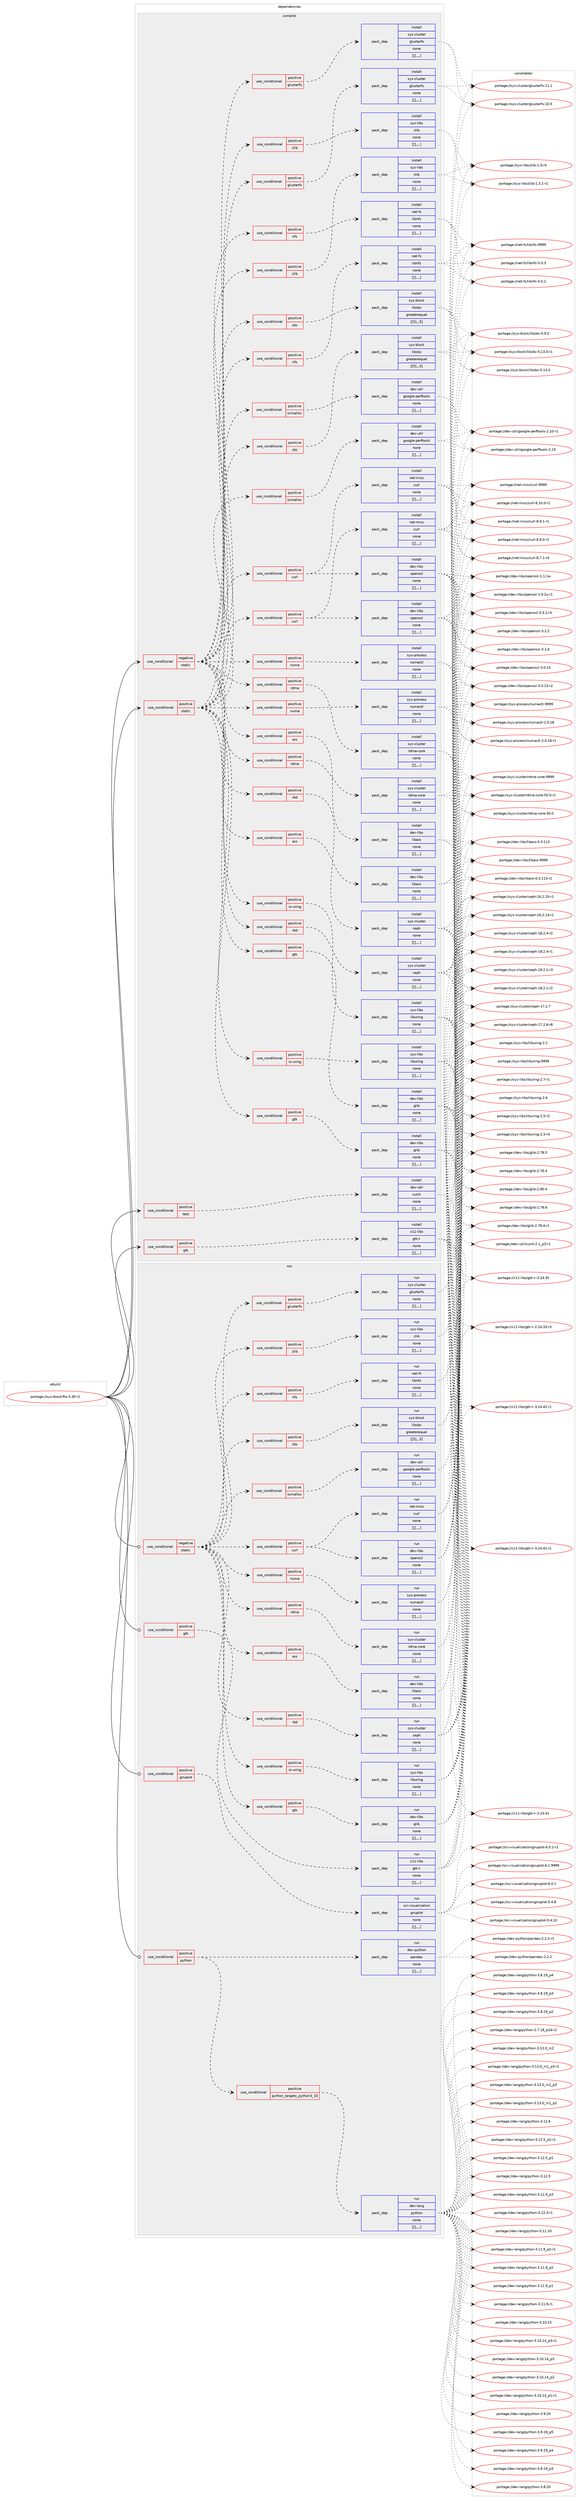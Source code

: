 digraph prolog {

# *************
# Graph options
# *************

newrank=true;
concentrate=true;
compound=true;
graph [rankdir=LR,fontname=Helvetica,fontsize=10,ranksep=1.5];#, ranksep=2.5, nodesep=0.2];
edge  [arrowhead=vee];
node  [fontname=Helvetica,fontsize=10];

# **********
# The ebuild
# **********

subgraph cluster_leftcol {
color=gray;
label=<<i>ebuild</i>>;
id [label="portage://sys-block/fio-3.30-r1", color=red, width=4, href="../sys-block/fio-3.30-r1.svg"];
}

# ****************
# The dependencies
# ****************

subgraph cluster_midcol {
color=gray;
label=<<i>dependencies</i>>;
subgraph cluster_compile {
fillcolor="#eeeeee";
style=filled;
label=<<i>compile</i>>;
subgraph cond117806 {
dependency444766 [label=<<TABLE BORDER="0" CELLBORDER="1" CELLSPACING="0" CELLPADDING="4"><TR><TD ROWSPAN="3" CELLPADDING="10">use_conditional</TD></TR><TR><TD>negative</TD></TR><TR><TD>static</TD></TR></TABLE>>, shape=none, color=red];
subgraph cond117807 {
dependency444767 [label=<<TABLE BORDER="0" CELLBORDER="1" CELLSPACING="0" CELLPADDING="4"><TR><TD ROWSPAN="3" CELLPADDING="10">use_conditional</TD></TR><TR><TD>positive</TD></TR><TR><TD>aio</TD></TR></TABLE>>, shape=none, color=red];
subgraph pack323890 {
dependency444768 [label=<<TABLE BORDER="0" CELLBORDER="1" CELLSPACING="0" CELLPADDING="4" WIDTH="220"><TR><TD ROWSPAN="6" CELLPADDING="30">pack_dep</TD></TR><TR><TD WIDTH="110">install</TD></TR><TR><TD>dev-libs</TD></TR><TR><TD>libaio</TD></TR><TR><TD>none</TD></TR><TR><TD>[[],,,,]</TD></TR></TABLE>>, shape=none, color=blue];
}
dependency444767:e -> dependency444768:w [weight=20,style="dashed",arrowhead="vee"];
}
dependency444766:e -> dependency444767:w [weight=20,style="dashed",arrowhead="vee"];
subgraph cond117808 {
dependency444769 [label=<<TABLE BORDER="0" CELLBORDER="1" CELLSPACING="0" CELLPADDING="4"><TR><TD ROWSPAN="3" CELLPADDING="10">use_conditional</TD></TR><TR><TD>positive</TD></TR><TR><TD>curl</TD></TR></TABLE>>, shape=none, color=red];
subgraph pack323891 {
dependency444770 [label=<<TABLE BORDER="0" CELLBORDER="1" CELLSPACING="0" CELLPADDING="4" WIDTH="220"><TR><TD ROWSPAN="6" CELLPADDING="30">pack_dep</TD></TR><TR><TD WIDTH="110">install</TD></TR><TR><TD>net-misc</TD></TR><TR><TD>curl</TD></TR><TR><TD>none</TD></TR><TR><TD>[[],,,,]</TD></TR></TABLE>>, shape=none, color=blue];
}
dependency444769:e -> dependency444770:w [weight=20,style="dashed",arrowhead="vee"];
subgraph pack323892 {
dependency444771 [label=<<TABLE BORDER="0" CELLBORDER="1" CELLSPACING="0" CELLPADDING="4" WIDTH="220"><TR><TD ROWSPAN="6" CELLPADDING="30">pack_dep</TD></TR><TR><TD WIDTH="110">install</TD></TR><TR><TD>dev-libs</TD></TR><TR><TD>openssl</TD></TR><TR><TD>none</TD></TR><TR><TD>[[],,,,]</TD></TR></TABLE>>, shape=none, color=blue];
}
dependency444769:e -> dependency444771:w [weight=20,style="dashed",arrowhead="vee"];
}
dependency444766:e -> dependency444769:w [weight=20,style="dashed",arrowhead="vee"];
subgraph cond117809 {
dependency444772 [label=<<TABLE BORDER="0" CELLBORDER="1" CELLSPACING="0" CELLPADDING="4"><TR><TD ROWSPAN="3" CELLPADDING="10">use_conditional</TD></TR><TR><TD>positive</TD></TR><TR><TD>nfs</TD></TR></TABLE>>, shape=none, color=red];
subgraph pack323893 {
dependency444773 [label=<<TABLE BORDER="0" CELLBORDER="1" CELLSPACING="0" CELLPADDING="4" WIDTH="220"><TR><TD ROWSPAN="6" CELLPADDING="30">pack_dep</TD></TR><TR><TD WIDTH="110">install</TD></TR><TR><TD>net-fs</TD></TR><TR><TD>libnfs</TD></TR><TR><TD>none</TD></TR><TR><TD>[[],,,,]</TD></TR></TABLE>>, shape=none, color=blue];
}
dependency444772:e -> dependency444773:w [weight=20,style="dashed",arrowhead="vee"];
}
dependency444766:e -> dependency444772:w [weight=20,style="dashed",arrowhead="vee"];
subgraph cond117810 {
dependency444774 [label=<<TABLE BORDER="0" CELLBORDER="1" CELLSPACING="0" CELLPADDING="4"><TR><TD ROWSPAN="3" CELLPADDING="10">use_conditional</TD></TR><TR><TD>positive</TD></TR><TR><TD>glusterfs</TD></TR></TABLE>>, shape=none, color=red];
subgraph pack323894 {
dependency444775 [label=<<TABLE BORDER="0" CELLBORDER="1" CELLSPACING="0" CELLPADDING="4" WIDTH="220"><TR><TD ROWSPAN="6" CELLPADDING="30">pack_dep</TD></TR><TR><TD WIDTH="110">install</TD></TR><TR><TD>sys-cluster</TD></TR><TR><TD>glusterfs</TD></TR><TR><TD>none</TD></TR><TR><TD>[[],,,,]</TD></TR></TABLE>>, shape=none, color=blue];
}
dependency444774:e -> dependency444775:w [weight=20,style="dashed",arrowhead="vee"];
}
dependency444766:e -> dependency444774:w [weight=20,style="dashed",arrowhead="vee"];
subgraph cond117811 {
dependency444776 [label=<<TABLE BORDER="0" CELLBORDER="1" CELLSPACING="0" CELLPADDING="4"><TR><TD ROWSPAN="3" CELLPADDING="10">use_conditional</TD></TR><TR><TD>positive</TD></TR><TR><TD>gtk</TD></TR></TABLE>>, shape=none, color=red];
subgraph pack323895 {
dependency444777 [label=<<TABLE BORDER="0" CELLBORDER="1" CELLSPACING="0" CELLPADDING="4" WIDTH="220"><TR><TD ROWSPAN="6" CELLPADDING="30">pack_dep</TD></TR><TR><TD WIDTH="110">install</TD></TR><TR><TD>dev-libs</TD></TR><TR><TD>glib</TD></TR><TR><TD>none</TD></TR><TR><TD>[[],,,,]</TD></TR></TABLE>>, shape=none, color=blue];
}
dependency444776:e -> dependency444777:w [weight=20,style="dashed",arrowhead="vee"];
}
dependency444766:e -> dependency444776:w [weight=20,style="dashed",arrowhead="vee"];
subgraph cond117812 {
dependency444778 [label=<<TABLE BORDER="0" CELLBORDER="1" CELLSPACING="0" CELLPADDING="4"><TR><TD ROWSPAN="3" CELLPADDING="10">use_conditional</TD></TR><TR><TD>positive</TD></TR><TR><TD>io-uring</TD></TR></TABLE>>, shape=none, color=red];
subgraph pack323896 {
dependency444779 [label=<<TABLE BORDER="0" CELLBORDER="1" CELLSPACING="0" CELLPADDING="4" WIDTH="220"><TR><TD ROWSPAN="6" CELLPADDING="30">pack_dep</TD></TR><TR><TD WIDTH="110">install</TD></TR><TR><TD>sys-libs</TD></TR><TR><TD>liburing</TD></TR><TR><TD>none</TD></TR><TR><TD>[[],,,,]</TD></TR></TABLE>>, shape=none, color=blue];
}
dependency444778:e -> dependency444779:w [weight=20,style="dashed",arrowhead="vee"];
}
dependency444766:e -> dependency444778:w [weight=20,style="dashed",arrowhead="vee"];
subgraph cond117813 {
dependency444780 [label=<<TABLE BORDER="0" CELLBORDER="1" CELLSPACING="0" CELLPADDING="4"><TR><TD ROWSPAN="3" CELLPADDING="10">use_conditional</TD></TR><TR><TD>positive</TD></TR><TR><TD>numa</TD></TR></TABLE>>, shape=none, color=red];
subgraph pack323897 {
dependency444781 [label=<<TABLE BORDER="0" CELLBORDER="1" CELLSPACING="0" CELLPADDING="4" WIDTH="220"><TR><TD ROWSPAN="6" CELLPADDING="30">pack_dep</TD></TR><TR><TD WIDTH="110">install</TD></TR><TR><TD>sys-process</TD></TR><TR><TD>numactl</TD></TR><TR><TD>none</TD></TR><TR><TD>[[],,,,]</TD></TR></TABLE>>, shape=none, color=blue];
}
dependency444780:e -> dependency444781:w [weight=20,style="dashed",arrowhead="vee"];
}
dependency444766:e -> dependency444780:w [weight=20,style="dashed",arrowhead="vee"];
subgraph cond117814 {
dependency444782 [label=<<TABLE BORDER="0" CELLBORDER="1" CELLSPACING="0" CELLPADDING="4"><TR><TD ROWSPAN="3" CELLPADDING="10">use_conditional</TD></TR><TR><TD>positive</TD></TR><TR><TD>rbd</TD></TR></TABLE>>, shape=none, color=red];
subgraph pack323898 {
dependency444783 [label=<<TABLE BORDER="0" CELLBORDER="1" CELLSPACING="0" CELLPADDING="4" WIDTH="220"><TR><TD ROWSPAN="6" CELLPADDING="30">pack_dep</TD></TR><TR><TD WIDTH="110">install</TD></TR><TR><TD>sys-cluster</TD></TR><TR><TD>ceph</TD></TR><TR><TD>none</TD></TR><TR><TD>[[],,,,]</TD></TR></TABLE>>, shape=none, color=blue];
}
dependency444782:e -> dependency444783:w [weight=20,style="dashed",arrowhead="vee"];
}
dependency444766:e -> dependency444782:w [weight=20,style="dashed",arrowhead="vee"];
subgraph cond117815 {
dependency444784 [label=<<TABLE BORDER="0" CELLBORDER="1" CELLSPACING="0" CELLPADDING="4"><TR><TD ROWSPAN="3" CELLPADDING="10">use_conditional</TD></TR><TR><TD>positive</TD></TR><TR><TD>rdma</TD></TR></TABLE>>, shape=none, color=red];
subgraph pack323899 {
dependency444785 [label=<<TABLE BORDER="0" CELLBORDER="1" CELLSPACING="0" CELLPADDING="4" WIDTH="220"><TR><TD ROWSPAN="6" CELLPADDING="30">pack_dep</TD></TR><TR><TD WIDTH="110">install</TD></TR><TR><TD>sys-cluster</TD></TR><TR><TD>rdma-core</TD></TR><TR><TD>none</TD></TR><TR><TD>[[],,,,]</TD></TR></TABLE>>, shape=none, color=blue];
}
dependency444784:e -> dependency444785:w [weight=20,style="dashed",arrowhead="vee"];
}
dependency444766:e -> dependency444784:w [weight=20,style="dashed",arrowhead="vee"];
subgraph cond117816 {
dependency444786 [label=<<TABLE BORDER="0" CELLBORDER="1" CELLSPACING="0" CELLPADDING="4"><TR><TD ROWSPAN="3" CELLPADDING="10">use_conditional</TD></TR><TR><TD>positive</TD></TR><TR><TD>tcmalloc</TD></TR></TABLE>>, shape=none, color=red];
subgraph pack323900 {
dependency444787 [label=<<TABLE BORDER="0" CELLBORDER="1" CELLSPACING="0" CELLPADDING="4" WIDTH="220"><TR><TD ROWSPAN="6" CELLPADDING="30">pack_dep</TD></TR><TR><TD WIDTH="110">install</TD></TR><TR><TD>dev-util</TD></TR><TR><TD>google-perftools</TD></TR><TR><TD>none</TD></TR><TR><TD>[[],,,,]</TD></TR></TABLE>>, shape=none, color=blue];
}
dependency444786:e -> dependency444787:w [weight=20,style="dashed",arrowhead="vee"];
}
dependency444766:e -> dependency444786:w [weight=20,style="dashed",arrowhead="vee"];
subgraph cond117817 {
dependency444788 [label=<<TABLE BORDER="0" CELLBORDER="1" CELLSPACING="0" CELLPADDING="4"><TR><TD ROWSPAN="3" CELLPADDING="10">use_conditional</TD></TR><TR><TD>positive</TD></TR><TR><TD>zbc</TD></TR></TABLE>>, shape=none, color=red];
subgraph pack323901 {
dependency444789 [label=<<TABLE BORDER="0" CELLBORDER="1" CELLSPACING="0" CELLPADDING="4" WIDTH="220"><TR><TD ROWSPAN="6" CELLPADDING="30">pack_dep</TD></TR><TR><TD WIDTH="110">install</TD></TR><TR><TD>sys-block</TD></TR><TR><TD>libzbc</TD></TR><TR><TD>greaterequal</TD></TR><TR><TD>[[5],,,5]</TD></TR></TABLE>>, shape=none, color=blue];
}
dependency444788:e -> dependency444789:w [weight=20,style="dashed",arrowhead="vee"];
}
dependency444766:e -> dependency444788:w [weight=20,style="dashed",arrowhead="vee"];
subgraph cond117818 {
dependency444790 [label=<<TABLE BORDER="0" CELLBORDER="1" CELLSPACING="0" CELLPADDING="4"><TR><TD ROWSPAN="3" CELLPADDING="10">use_conditional</TD></TR><TR><TD>positive</TD></TR><TR><TD>zlib</TD></TR></TABLE>>, shape=none, color=red];
subgraph pack323902 {
dependency444791 [label=<<TABLE BORDER="0" CELLBORDER="1" CELLSPACING="0" CELLPADDING="4" WIDTH="220"><TR><TD ROWSPAN="6" CELLPADDING="30">pack_dep</TD></TR><TR><TD WIDTH="110">install</TD></TR><TR><TD>sys-libs</TD></TR><TR><TD>zlib</TD></TR><TR><TD>none</TD></TR><TR><TD>[[],,,,]</TD></TR></TABLE>>, shape=none, color=blue];
}
dependency444790:e -> dependency444791:w [weight=20,style="dashed",arrowhead="vee"];
}
dependency444766:e -> dependency444790:w [weight=20,style="dashed",arrowhead="vee"];
}
id:e -> dependency444766:w [weight=20,style="solid",arrowhead="vee"];
subgraph cond117819 {
dependency444792 [label=<<TABLE BORDER="0" CELLBORDER="1" CELLSPACING="0" CELLPADDING="4"><TR><TD ROWSPAN="3" CELLPADDING="10">use_conditional</TD></TR><TR><TD>positive</TD></TR><TR><TD>gtk</TD></TR></TABLE>>, shape=none, color=red];
subgraph pack323903 {
dependency444793 [label=<<TABLE BORDER="0" CELLBORDER="1" CELLSPACING="0" CELLPADDING="4" WIDTH="220"><TR><TD ROWSPAN="6" CELLPADDING="30">pack_dep</TD></TR><TR><TD WIDTH="110">install</TD></TR><TR><TD>x11-libs</TD></TR><TR><TD>gtk+</TD></TR><TR><TD>none</TD></TR><TR><TD>[[],,,,]</TD></TR></TABLE>>, shape=none, color=blue];
}
dependency444792:e -> dependency444793:w [weight=20,style="dashed",arrowhead="vee"];
}
id:e -> dependency444792:w [weight=20,style="solid",arrowhead="vee"];
subgraph cond117820 {
dependency444794 [label=<<TABLE BORDER="0" CELLBORDER="1" CELLSPACING="0" CELLPADDING="4"><TR><TD ROWSPAN="3" CELLPADDING="10">use_conditional</TD></TR><TR><TD>positive</TD></TR><TR><TD>static</TD></TR></TABLE>>, shape=none, color=red];
subgraph cond117821 {
dependency444795 [label=<<TABLE BORDER="0" CELLBORDER="1" CELLSPACING="0" CELLPADDING="4"><TR><TD ROWSPAN="3" CELLPADDING="10">use_conditional</TD></TR><TR><TD>positive</TD></TR><TR><TD>aio</TD></TR></TABLE>>, shape=none, color=red];
subgraph pack323904 {
dependency444796 [label=<<TABLE BORDER="0" CELLBORDER="1" CELLSPACING="0" CELLPADDING="4" WIDTH="220"><TR><TD ROWSPAN="6" CELLPADDING="30">pack_dep</TD></TR><TR><TD WIDTH="110">install</TD></TR><TR><TD>dev-libs</TD></TR><TR><TD>libaio</TD></TR><TR><TD>none</TD></TR><TR><TD>[[],,,,]</TD></TR></TABLE>>, shape=none, color=blue];
}
dependency444795:e -> dependency444796:w [weight=20,style="dashed",arrowhead="vee"];
}
dependency444794:e -> dependency444795:w [weight=20,style="dashed",arrowhead="vee"];
subgraph cond117822 {
dependency444797 [label=<<TABLE BORDER="0" CELLBORDER="1" CELLSPACING="0" CELLPADDING="4"><TR><TD ROWSPAN="3" CELLPADDING="10">use_conditional</TD></TR><TR><TD>positive</TD></TR><TR><TD>curl</TD></TR></TABLE>>, shape=none, color=red];
subgraph pack323905 {
dependency444798 [label=<<TABLE BORDER="0" CELLBORDER="1" CELLSPACING="0" CELLPADDING="4" WIDTH="220"><TR><TD ROWSPAN="6" CELLPADDING="30">pack_dep</TD></TR><TR><TD WIDTH="110">install</TD></TR><TR><TD>net-misc</TD></TR><TR><TD>curl</TD></TR><TR><TD>none</TD></TR><TR><TD>[[],,,,]</TD></TR></TABLE>>, shape=none, color=blue];
}
dependency444797:e -> dependency444798:w [weight=20,style="dashed",arrowhead="vee"];
subgraph pack323906 {
dependency444799 [label=<<TABLE BORDER="0" CELLBORDER="1" CELLSPACING="0" CELLPADDING="4" WIDTH="220"><TR><TD ROWSPAN="6" CELLPADDING="30">pack_dep</TD></TR><TR><TD WIDTH="110">install</TD></TR><TR><TD>dev-libs</TD></TR><TR><TD>openssl</TD></TR><TR><TD>none</TD></TR><TR><TD>[[],,,,]</TD></TR></TABLE>>, shape=none, color=blue];
}
dependency444797:e -> dependency444799:w [weight=20,style="dashed",arrowhead="vee"];
}
dependency444794:e -> dependency444797:w [weight=20,style="dashed",arrowhead="vee"];
subgraph cond117823 {
dependency444800 [label=<<TABLE BORDER="0" CELLBORDER="1" CELLSPACING="0" CELLPADDING="4"><TR><TD ROWSPAN="3" CELLPADDING="10">use_conditional</TD></TR><TR><TD>positive</TD></TR><TR><TD>nfs</TD></TR></TABLE>>, shape=none, color=red];
subgraph pack323907 {
dependency444801 [label=<<TABLE BORDER="0" CELLBORDER="1" CELLSPACING="0" CELLPADDING="4" WIDTH="220"><TR><TD ROWSPAN="6" CELLPADDING="30">pack_dep</TD></TR><TR><TD WIDTH="110">install</TD></TR><TR><TD>net-fs</TD></TR><TR><TD>libnfs</TD></TR><TR><TD>none</TD></TR><TR><TD>[[],,,,]</TD></TR></TABLE>>, shape=none, color=blue];
}
dependency444800:e -> dependency444801:w [weight=20,style="dashed",arrowhead="vee"];
}
dependency444794:e -> dependency444800:w [weight=20,style="dashed",arrowhead="vee"];
subgraph cond117824 {
dependency444802 [label=<<TABLE BORDER="0" CELLBORDER="1" CELLSPACING="0" CELLPADDING="4"><TR><TD ROWSPAN="3" CELLPADDING="10">use_conditional</TD></TR><TR><TD>positive</TD></TR><TR><TD>glusterfs</TD></TR></TABLE>>, shape=none, color=red];
subgraph pack323908 {
dependency444803 [label=<<TABLE BORDER="0" CELLBORDER="1" CELLSPACING="0" CELLPADDING="4" WIDTH="220"><TR><TD ROWSPAN="6" CELLPADDING="30">pack_dep</TD></TR><TR><TD WIDTH="110">install</TD></TR><TR><TD>sys-cluster</TD></TR><TR><TD>glusterfs</TD></TR><TR><TD>none</TD></TR><TR><TD>[[],,,,]</TD></TR></TABLE>>, shape=none, color=blue];
}
dependency444802:e -> dependency444803:w [weight=20,style="dashed",arrowhead="vee"];
}
dependency444794:e -> dependency444802:w [weight=20,style="dashed",arrowhead="vee"];
subgraph cond117825 {
dependency444804 [label=<<TABLE BORDER="0" CELLBORDER="1" CELLSPACING="0" CELLPADDING="4"><TR><TD ROWSPAN="3" CELLPADDING="10">use_conditional</TD></TR><TR><TD>positive</TD></TR><TR><TD>gtk</TD></TR></TABLE>>, shape=none, color=red];
subgraph pack323909 {
dependency444805 [label=<<TABLE BORDER="0" CELLBORDER="1" CELLSPACING="0" CELLPADDING="4" WIDTH="220"><TR><TD ROWSPAN="6" CELLPADDING="30">pack_dep</TD></TR><TR><TD WIDTH="110">install</TD></TR><TR><TD>dev-libs</TD></TR><TR><TD>glib</TD></TR><TR><TD>none</TD></TR><TR><TD>[[],,,,]</TD></TR></TABLE>>, shape=none, color=blue];
}
dependency444804:e -> dependency444805:w [weight=20,style="dashed",arrowhead="vee"];
}
dependency444794:e -> dependency444804:w [weight=20,style="dashed",arrowhead="vee"];
subgraph cond117826 {
dependency444806 [label=<<TABLE BORDER="0" CELLBORDER="1" CELLSPACING="0" CELLPADDING="4"><TR><TD ROWSPAN="3" CELLPADDING="10">use_conditional</TD></TR><TR><TD>positive</TD></TR><TR><TD>io-uring</TD></TR></TABLE>>, shape=none, color=red];
subgraph pack323910 {
dependency444807 [label=<<TABLE BORDER="0" CELLBORDER="1" CELLSPACING="0" CELLPADDING="4" WIDTH="220"><TR><TD ROWSPAN="6" CELLPADDING="30">pack_dep</TD></TR><TR><TD WIDTH="110">install</TD></TR><TR><TD>sys-libs</TD></TR><TR><TD>liburing</TD></TR><TR><TD>none</TD></TR><TR><TD>[[],,,,]</TD></TR></TABLE>>, shape=none, color=blue];
}
dependency444806:e -> dependency444807:w [weight=20,style="dashed",arrowhead="vee"];
}
dependency444794:e -> dependency444806:w [weight=20,style="dashed",arrowhead="vee"];
subgraph cond117827 {
dependency444808 [label=<<TABLE BORDER="0" CELLBORDER="1" CELLSPACING="0" CELLPADDING="4"><TR><TD ROWSPAN="3" CELLPADDING="10">use_conditional</TD></TR><TR><TD>positive</TD></TR><TR><TD>numa</TD></TR></TABLE>>, shape=none, color=red];
subgraph pack323911 {
dependency444809 [label=<<TABLE BORDER="0" CELLBORDER="1" CELLSPACING="0" CELLPADDING="4" WIDTH="220"><TR><TD ROWSPAN="6" CELLPADDING="30">pack_dep</TD></TR><TR><TD WIDTH="110">install</TD></TR><TR><TD>sys-process</TD></TR><TR><TD>numactl</TD></TR><TR><TD>none</TD></TR><TR><TD>[[],,,,]</TD></TR></TABLE>>, shape=none, color=blue];
}
dependency444808:e -> dependency444809:w [weight=20,style="dashed",arrowhead="vee"];
}
dependency444794:e -> dependency444808:w [weight=20,style="dashed",arrowhead="vee"];
subgraph cond117828 {
dependency444810 [label=<<TABLE BORDER="0" CELLBORDER="1" CELLSPACING="0" CELLPADDING="4"><TR><TD ROWSPAN="3" CELLPADDING="10">use_conditional</TD></TR><TR><TD>positive</TD></TR><TR><TD>rbd</TD></TR></TABLE>>, shape=none, color=red];
subgraph pack323912 {
dependency444811 [label=<<TABLE BORDER="0" CELLBORDER="1" CELLSPACING="0" CELLPADDING="4" WIDTH="220"><TR><TD ROWSPAN="6" CELLPADDING="30">pack_dep</TD></TR><TR><TD WIDTH="110">install</TD></TR><TR><TD>sys-cluster</TD></TR><TR><TD>ceph</TD></TR><TR><TD>none</TD></TR><TR><TD>[[],,,,]</TD></TR></TABLE>>, shape=none, color=blue];
}
dependency444810:e -> dependency444811:w [weight=20,style="dashed",arrowhead="vee"];
}
dependency444794:e -> dependency444810:w [weight=20,style="dashed",arrowhead="vee"];
subgraph cond117829 {
dependency444812 [label=<<TABLE BORDER="0" CELLBORDER="1" CELLSPACING="0" CELLPADDING="4"><TR><TD ROWSPAN="3" CELLPADDING="10">use_conditional</TD></TR><TR><TD>positive</TD></TR><TR><TD>rdma</TD></TR></TABLE>>, shape=none, color=red];
subgraph pack323913 {
dependency444813 [label=<<TABLE BORDER="0" CELLBORDER="1" CELLSPACING="0" CELLPADDING="4" WIDTH="220"><TR><TD ROWSPAN="6" CELLPADDING="30">pack_dep</TD></TR><TR><TD WIDTH="110">install</TD></TR><TR><TD>sys-cluster</TD></TR><TR><TD>rdma-core</TD></TR><TR><TD>none</TD></TR><TR><TD>[[],,,,]</TD></TR></TABLE>>, shape=none, color=blue];
}
dependency444812:e -> dependency444813:w [weight=20,style="dashed",arrowhead="vee"];
}
dependency444794:e -> dependency444812:w [weight=20,style="dashed",arrowhead="vee"];
subgraph cond117830 {
dependency444814 [label=<<TABLE BORDER="0" CELLBORDER="1" CELLSPACING="0" CELLPADDING="4"><TR><TD ROWSPAN="3" CELLPADDING="10">use_conditional</TD></TR><TR><TD>positive</TD></TR><TR><TD>tcmalloc</TD></TR></TABLE>>, shape=none, color=red];
subgraph pack323914 {
dependency444815 [label=<<TABLE BORDER="0" CELLBORDER="1" CELLSPACING="0" CELLPADDING="4" WIDTH="220"><TR><TD ROWSPAN="6" CELLPADDING="30">pack_dep</TD></TR><TR><TD WIDTH="110">install</TD></TR><TR><TD>dev-util</TD></TR><TR><TD>google-perftools</TD></TR><TR><TD>none</TD></TR><TR><TD>[[],,,,]</TD></TR></TABLE>>, shape=none, color=blue];
}
dependency444814:e -> dependency444815:w [weight=20,style="dashed",arrowhead="vee"];
}
dependency444794:e -> dependency444814:w [weight=20,style="dashed",arrowhead="vee"];
subgraph cond117831 {
dependency444816 [label=<<TABLE BORDER="0" CELLBORDER="1" CELLSPACING="0" CELLPADDING="4"><TR><TD ROWSPAN="3" CELLPADDING="10">use_conditional</TD></TR><TR><TD>positive</TD></TR><TR><TD>zbc</TD></TR></TABLE>>, shape=none, color=red];
subgraph pack323915 {
dependency444817 [label=<<TABLE BORDER="0" CELLBORDER="1" CELLSPACING="0" CELLPADDING="4" WIDTH="220"><TR><TD ROWSPAN="6" CELLPADDING="30">pack_dep</TD></TR><TR><TD WIDTH="110">install</TD></TR><TR><TD>sys-block</TD></TR><TR><TD>libzbc</TD></TR><TR><TD>greaterequal</TD></TR><TR><TD>[[5],,,5]</TD></TR></TABLE>>, shape=none, color=blue];
}
dependency444816:e -> dependency444817:w [weight=20,style="dashed",arrowhead="vee"];
}
dependency444794:e -> dependency444816:w [weight=20,style="dashed",arrowhead="vee"];
subgraph cond117832 {
dependency444818 [label=<<TABLE BORDER="0" CELLBORDER="1" CELLSPACING="0" CELLPADDING="4"><TR><TD ROWSPAN="3" CELLPADDING="10">use_conditional</TD></TR><TR><TD>positive</TD></TR><TR><TD>zlib</TD></TR></TABLE>>, shape=none, color=red];
subgraph pack323916 {
dependency444819 [label=<<TABLE BORDER="0" CELLBORDER="1" CELLSPACING="0" CELLPADDING="4" WIDTH="220"><TR><TD ROWSPAN="6" CELLPADDING="30">pack_dep</TD></TR><TR><TD WIDTH="110">install</TD></TR><TR><TD>sys-libs</TD></TR><TR><TD>zlib</TD></TR><TR><TD>none</TD></TR><TR><TD>[[],,,,]</TD></TR></TABLE>>, shape=none, color=blue];
}
dependency444818:e -> dependency444819:w [weight=20,style="dashed",arrowhead="vee"];
}
dependency444794:e -> dependency444818:w [weight=20,style="dashed",arrowhead="vee"];
}
id:e -> dependency444794:w [weight=20,style="solid",arrowhead="vee"];
subgraph cond117833 {
dependency444820 [label=<<TABLE BORDER="0" CELLBORDER="1" CELLSPACING="0" CELLPADDING="4"><TR><TD ROWSPAN="3" CELLPADDING="10">use_conditional</TD></TR><TR><TD>positive</TD></TR><TR><TD>test</TD></TR></TABLE>>, shape=none, color=red];
subgraph pack323917 {
dependency444821 [label=<<TABLE BORDER="0" CELLBORDER="1" CELLSPACING="0" CELLPADDING="4" WIDTH="220"><TR><TD ROWSPAN="6" CELLPADDING="30">pack_dep</TD></TR><TR><TD WIDTH="110">install</TD></TR><TR><TD>dev-util</TD></TR><TR><TD>cunit</TD></TR><TR><TD>none</TD></TR><TR><TD>[[],,,,]</TD></TR></TABLE>>, shape=none, color=blue];
}
dependency444820:e -> dependency444821:w [weight=20,style="dashed",arrowhead="vee"];
}
id:e -> dependency444820:w [weight=20,style="solid",arrowhead="vee"];
}
subgraph cluster_compileandrun {
fillcolor="#eeeeee";
style=filled;
label=<<i>compile and run</i>>;
}
subgraph cluster_run {
fillcolor="#eeeeee";
style=filled;
label=<<i>run</i>>;
subgraph cond117834 {
dependency444822 [label=<<TABLE BORDER="0" CELLBORDER="1" CELLSPACING="0" CELLPADDING="4"><TR><TD ROWSPAN="3" CELLPADDING="10">use_conditional</TD></TR><TR><TD>negative</TD></TR><TR><TD>static</TD></TR></TABLE>>, shape=none, color=red];
subgraph cond117835 {
dependency444823 [label=<<TABLE BORDER="0" CELLBORDER="1" CELLSPACING="0" CELLPADDING="4"><TR><TD ROWSPAN="3" CELLPADDING="10">use_conditional</TD></TR><TR><TD>positive</TD></TR><TR><TD>aio</TD></TR></TABLE>>, shape=none, color=red];
subgraph pack323918 {
dependency444824 [label=<<TABLE BORDER="0" CELLBORDER="1" CELLSPACING="0" CELLPADDING="4" WIDTH="220"><TR><TD ROWSPAN="6" CELLPADDING="30">pack_dep</TD></TR><TR><TD WIDTH="110">run</TD></TR><TR><TD>dev-libs</TD></TR><TR><TD>libaio</TD></TR><TR><TD>none</TD></TR><TR><TD>[[],,,,]</TD></TR></TABLE>>, shape=none, color=blue];
}
dependency444823:e -> dependency444824:w [weight=20,style="dashed",arrowhead="vee"];
}
dependency444822:e -> dependency444823:w [weight=20,style="dashed",arrowhead="vee"];
subgraph cond117836 {
dependency444825 [label=<<TABLE BORDER="0" CELLBORDER="1" CELLSPACING="0" CELLPADDING="4"><TR><TD ROWSPAN="3" CELLPADDING="10">use_conditional</TD></TR><TR><TD>positive</TD></TR><TR><TD>curl</TD></TR></TABLE>>, shape=none, color=red];
subgraph pack323919 {
dependency444826 [label=<<TABLE BORDER="0" CELLBORDER="1" CELLSPACING="0" CELLPADDING="4" WIDTH="220"><TR><TD ROWSPAN="6" CELLPADDING="30">pack_dep</TD></TR><TR><TD WIDTH="110">run</TD></TR><TR><TD>net-misc</TD></TR><TR><TD>curl</TD></TR><TR><TD>none</TD></TR><TR><TD>[[],,,,]</TD></TR></TABLE>>, shape=none, color=blue];
}
dependency444825:e -> dependency444826:w [weight=20,style="dashed",arrowhead="vee"];
subgraph pack323920 {
dependency444827 [label=<<TABLE BORDER="0" CELLBORDER="1" CELLSPACING="0" CELLPADDING="4" WIDTH="220"><TR><TD ROWSPAN="6" CELLPADDING="30">pack_dep</TD></TR><TR><TD WIDTH="110">run</TD></TR><TR><TD>dev-libs</TD></TR><TR><TD>openssl</TD></TR><TR><TD>none</TD></TR><TR><TD>[[],,,,]</TD></TR></TABLE>>, shape=none, color=blue];
}
dependency444825:e -> dependency444827:w [weight=20,style="dashed",arrowhead="vee"];
}
dependency444822:e -> dependency444825:w [weight=20,style="dashed",arrowhead="vee"];
subgraph cond117837 {
dependency444828 [label=<<TABLE BORDER="0" CELLBORDER="1" CELLSPACING="0" CELLPADDING="4"><TR><TD ROWSPAN="3" CELLPADDING="10">use_conditional</TD></TR><TR><TD>positive</TD></TR><TR><TD>nfs</TD></TR></TABLE>>, shape=none, color=red];
subgraph pack323921 {
dependency444829 [label=<<TABLE BORDER="0" CELLBORDER="1" CELLSPACING="0" CELLPADDING="4" WIDTH="220"><TR><TD ROWSPAN="6" CELLPADDING="30">pack_dep</TD></TR><TR><TD WIDTH="110">run</TD></TR><TR><TD>net-fs</TD></TR><TR><TD>libnfs</TD></TR><TR><TD>none</TD></TR><TR><TD>[[],,,,]</TD></TR></TABLE>>, shape=none, color=blue];
}
dependency444828:e -> dependency444829:w [weight=20,style="dashed",arrowhead="vee"];
}
dependency444822:e -> dependency444828:w [weight=20,style="dashed",arrowhead="vee"];
subgraph cond117838 {
dependency444830 [label=<<TABLE BORDER="0" CELLBORDER="1" CELLSPACING="0" CELLPADDING="4"><TR><TD ROWSPAN="3" CELLPADDING="10">use_conditional</TD></TR><TR><TD>positive</TD></TR><TR><TD>glusterfs</TD></TR></TABLE>>, shape=none, color=red];
subgraph pack323922 {
dependency444831 [label=<<TABLE BORDER="0" CELLBORDER="1" CELLSPACING="0" CELLPADDING="4" WIDTH="220"><TR><TD ROWSPAN="6" CELLPADDING="30">pack_dep</TD></TR><TR><TD WIDTH="110">run</TD></TR><TR><TD>sys-cluster</TD></TR><TR><TD>glusterfs</TD></TR><TR><TD>none</TD></TR><TR><TD>[[],,,,]</TD></TR></TABLE>>, shape=none, color=blue];
}
dependency444830:e -> dependency444831:w [weight=20,style="dashed",arrowhead="vee"];
}
dependency444822:e -> dependency444830:w [weight=20,style="dashed",arrowhead="vee"];
subgraph cond117839 {
dependency444832 [label=<<TABLE BORDER="0" CELLBORDER="1" CELLSPACING="0" CELLPADDING="4"><TR><TD ROWSPAN="3" CELLPADDING="10">use_conditional</TD></TR><TR><TD>positive</TD></TR><TR><TD>gtk</TD></TR></TABLE>>, shape=none, color=red];
subgraph pack323923 {
dependency444833 [label=<<TABLE BORDER="0" CELLBORDER="1" CELLSPACING="0" CELLPADDING="4" WIDTH="220"><TR><TD ROWSPAN="6" CELLPADDING="30">pack_dep</TD></TR><TR><TD WIDTH="110">run</TD></TR><TR><TD>dev-libs</TD></TR><TR><TD>glib</TD></TR><TR><TD>none</TD></TR><TR><TD>[[],,,,]</TD></TR></TABLE>>, shape=none, color=blue];
}
dependency444832:e -> dependency444833:w [weight=20,style="dashed",arrowhead="vee"];
}
dependency444822:e -> dependency444832:w [weight=20,style="dashed",arrowhead="vee"];
subgraph cond117840 {
dependency444834 [label=<<TABLE BORDER="0" CELLBORDER="1" CELLSPACING="0" CELLPADDING="4"><TR><TD ROWSPAN="3" CELLPADDING="10">use_conditional</TD></TR><TR><TD>positive</TD></TR><TR><TD>io-uring</TD></TR></TABLE>>, shape=none, color=red];
subgraph pack323924 {
dependency444835 [label=<<TABLE BORDER="0" CELLBORDER="1" CELLSPACING="0" CELLPADDING="4" WIDTH="220"><TR><TD ROWSPAN="6" CELLPADDING="30">pack_dep</TD></TR><TR><TD WIDTH="110">run</TD></TR><TR><TD>sys-libs</TD></TR><TR><TD>liburing</TD></TR><TR><TD>none</TD></TR><TR><TD>[[],,,,]</TD></TR></TABLE>>, shape=none, color=blue];
}
dependency444834:e -> dependency444835:w [weight=20,style="dashed",arrowhead="vee"];
}
dependency444822:e -> dependency444834:w [weight=20,style="dashed",arrowhead="vee"];
subgraph cond117841 {
dependency444836 [label=<<TABLE BORDER="0" CELLBORDER="1" CELLSPACING="0" CELLPADDING="4"><TR><TD ROWSPAN="3" CELLPADDING="10">use_conditional</TD></TR><TR><TD>positive</TD></TR><TR><TD>numa</TD></TR></TABLE>>, shape=none, color=red];
subgraph pack323925 {
dependency444837 [label=<<TABLE BORDER="0" CELLBORDER="1" CELLSPACING="0" CELLPADDING="4" WIDTH="220"><TR><TD ROWSPAN="6" CELLPADDING="30">pack_dep</TD></TR><TR><TD WIDTH="110">run</TD></TR><TR><TD>sys-process</TD></TR><TR><TD>numactl</TD></TR><TR><TD>none</TD></TR><TR><TD>[[],,,,]</TD></TR></TABLE>>, shape=none, color=blue];
}
dependency444836:e -> dependency444837:w [weight=20,style="dashed",arrowhead="vee"];
}
dependency444822:e -> dependency444836:w [weight=20,style="dashed",arrowhead="vee"];
subgraph cond117842 {
dependency444838 [label=<<TABLE BORDER="0" CELLBORDER="1" CELLSPACING="0" CELLPADDING="4"><TR><TD ROWSPAN="3" CELLPADDING="10">use_conditional</TD></TR><TR><TD>positive</TD></TR><TR><TD>rbd</TD></TR></TABLE>>, shape=none, color=red];
subgraph pack323926 {
dependency444839 [label=<<TABLE BORDER="0" CELLBORDER="1" CELLSPACING="0" CELLPADDING="4" WIDTH="220"><TR><TD ROWSPAN="6" CELLPADDING="30">pack_dep</TD></TR><TR><TD WIDTH="110">run</TD></TR><TR><TD>sys-cluster</TD></TR><TR><TD>ceph</TD></TR><TR><TD>none</TD></TR><TR><TD>[[],,,,]</TD></TR></TABLE>>, shape=none, color=blue];
}
dependency444838:e -> dependency444839:w [weight=20,style="dashed",arrowhead="vee"];
}
dependency444822:e -> dependency444838:w [weight=20,style="dashed",arrowhead="vee"];
subgraph cond117843 {
dependency444840 [label=<<TABLE BORDER="0" CELLBORDER="1" CELLSPACING="0" CELLPADDING="4"><TR><TD ROWSPAN="3" CELLPADDING="10">use_conditional</TD></TR><TR><TD>positive</TD></TR><TR><TD>rdma</TD></TR></TABLE>>, shape=none, color=red];
subgraph pack323927 {
dependency444841 [label=<<TABLE BORDER="0" CELLBORDER="1" CELLSPACING="0" CELLPADDING="4" WIDTH="220"><TR><TD ROWSPAN="6" CELLPADDING="30">pack_dep</TD></TR><TR><TD WIDTH="110">run</TD></TR><TR><TD>sys-cluster</TD></TR><TR><TD>rdma-core</TD></TR><TR><TD>none</TD></TR><TR><TD>[[],,,,]</TD></TR></TABLE>>, shape=none, color=blue];
}
dependency444840:e -> dependency444841:w [weight=20,style="dashed",arrowhead="vee"];
}
dependency444822:e -> dependency444840:w [weight=20,style="dashed",arrowhead="vee"];
subgraph cond117844 {
dependency444842 [label=<<TABLE BORDER="0" CELLBORDER="1" CELLSPACING="0" CELLPADDING="4"><TR><TD ROWSPAN="3" CELLPADDING="10">use_conditional</TD></TR><TR><TD>positive</TD></TR><TR><TD>tcmalloc</TD></TR></TABLE>>, shape=none, color=red];
subgraph pack323928 {
dependency444843 [label=<<TABLE BORDER="0" CELLBORDER="1" CELLSPACING="0" CELLPADDING="4" WIDTH="220"><TR><TD ROWSPAN="6" CELLPADDING="30">pack_dep</TD></TR><TR><TD WIDTH="110">run</TD></TR><TR><TD>dev-util</TD></TR><TR><TD>google-perftools</TD></TR><TR><TD>none</TD></TR><TR><TD>[[],,,,]</TD></TR></TABLE>>, shape=none, color=blue];
}
dependency444842:e -> dependency444843:w [weight=20,style="dashed",arrowhead="vee"];
}
dependency444822:e -> dependency444842:w [weight=20,style="dashed",arrowhead="vee"];
subgraph cond117845 {
dependency444844 [label=<<TABLE BORDER="0" CELLBORDER="1" CELLSPACING="0" CELLPADDING="4"><TR><TD ROWSPAN="3" CELLPADDING="10">use_conditional</TD></TR><TR><TD>positive</TD></TR><TR><TD>zbc</TD></TR></TABLE>>, shape=none, color=red];
subgraph pack323929 {
dependency444845 [label=<<TABLE BORDER="0" CELLBORDER="1" CELLSPACING="0" CELLPADDING="4" WIDTH="220"><TR><TD ROWSPAN="6" CELLPADDING="30">pack_dep</TD></TR><TR><TD WIDTH="110">run</TD></TR><TR><TD>sys-block</TD></TR><TR><TD>libzbc</TD></TR><TR><TD>greaterequal</TD></TR><TR><TD>[[5],,,5]</TD></TR></TABLE>>, shape=none, color=blue];
}
dependency444844:e -> dependency444845:w [weight=20,style="dashed",arrowhead="vee"];
}
dependency444822:e -> dependency444844:w [weight=20,style="dashed",arrowhead="vee"];
subgraph cond117846 {
dependency444846 [label=<<TABLE BORDER="0" CELLBORDER="1" CELLSPACING="0" CELLPADDING="4"><TR><TD ROWSPAN="3" CELLPADDING="10">use_conditional</TD></TR><TR><TD>positive</TD></TR><TR><TD>zlib</TD></TR></TABLE>>, shape=none, color=red];
subgraph pack323930 {
dependency444847 [label=<<TABLE BORDER="0" CELLBORDER="1" CELLSPACING="0" CELLPADDING="4" WIDTH="220"><TR><TD ROWSPAN="6" CELLPADDING="30">pack_dep</TD></TR><TR><TD WIDTH="110">run</TD></TR><TR><TD>sys-libs</TD></TR><TR><TD>zlib</TD></TR><TR><TD>none</TD></TR><TR><TD>[[],,,,]</TD></TR></TABLE>>, shape=none, color=blue];
}
dependency444846:e -> dependency444847:w [weight=20,style="dashed",arrowhead="vee"];
}
dependency444822:e -> dependency444846:w [weight=20,style="dashed",arrowhead="vee"];
}
id:e -> dependency444822:w [weight=20,style="solid",arrowhead="odot"];
subgraph cond117847 {
dependency444848 [label=<<TABLE BORDER="0" CELLBORDER="1" CELLSPACING="0" CELLPADDING="4"><TR><TD ROWSPAN="3" CELLPADDING="10">use_conditional</TD></TR><TR><TD>positive</TD></TR><TR><TD>gnuplot</TD></TR></TABLE>>, shape=none, color=red];
subgraph pack323931 {
dependency444849 [label=<<TABLE BORDER="0" CELLBORDER="1" CELLSPACING="0" CELLPADDING="4" WIDTH="220"><TR><TD ROWSPAN="6" CELLPADDING="30">pack_dep</TD></TR><TR><TD WIDTH="110">run</TD></TR><TR><TD>sci-visualization</TD></TR><TR><TD>gnuplot</TD></TR><TR><TD>none</TD></TR><TR><TD>[[],,,,]</TD></TR></TABLE>>, shape=none, color=blue];
}
dependency444848:e -> dependency444849:w [weight=20,style="dashed",arrowhead="vee"];
}
id:e -> dependency444848:w [weight=20,style="solid",arrowhead="odot"];
subgraph cond117848 {
dependency444850 [label=<<TABLE BORDER="0" CELLBORDER="1" CELLSPACING="0" CELLPADDING="4"><TR><TD ROWSPAN="3" CELLPADDING="10">use_conditional</TD></TR><TR><TD>positive</TD></TR><TR><TD>gtk</TD></TR></TABLE>>, shape=none, color=red];
subgraph pack323932 {
dependency444851 [label=<<TABLE BORDER="0" CELLBORDER="1" CELLSPACING="0" CELLPADDING="4" WIDTH="220"><TR><TD ROWSPAN="6" CELLPADDING="30">pack_dep</TD></TR><TR><TD WIDTH="110">run</TD></TR><TR><TD>x11-libs</TD></TR><TR><TD>gtk+</TD></TR><TR><TD>none</TD></TR><TR><TD>[[],,,,]</TD></TR></TABLE>>, shape=none, color=blue];
}
dependency444850:e -> dependency444851:w [weight=20,style="dashed",arrowhead="vee"];
}
id:e -> dependency444850:w [weight=20,style="solid",arrowhead="odot"];
subgraph cond117849 {
dependency444852 [label=<<TABLE BORDER="0" CELLBORDER="1" CELLSPACING="0" CELLPADDING="4"><TR><TD ROWSPAN="3" CELLPADDING="10">use_conditional</TD></TR><TR><TD>positive</TD></TR><TR><TD>python</TD></TR></TABLE>>, shape=none, color=red];
subgraph cond117850 {
dependency444853 [label=<<TABLE BORDER="0" CELLBORDER="1" CELLSPACING="0" CELLPADDING="4"><TR><TD ROWSPAN="3" CELLPADDING="10">use_conditional</TD></TR><TR><TD>positive</TD></TR><TR><TD>python_targets_python3_10</TD></TR></TABLE>>, shape=none, color=red];
subgraph pack323933 {
dependency444854 [label=<<TABLE BORDER="0" CELLBORDER="1" CELLSPACING="0" CELLPADDING="4" WIDTH="220"><TR><TD ROWSPAN="6" CELLPADDING="30">pack_dep</TD></TR><TR><TD WIDTH="110">run</TD></TR><TR><TD>dev-lang</TD></TR><TR><TD>python</TD></TR><TR><TD>none</TD></TR><TR><TD>[[],,,,]</TD></TR></TABLE>>, shape=none, color=blue];
}
dependency444853:e -> dependency444854:w [weight=20,style="dashed",arrowhead="vee"];
}
dependency444852:e -> dependency444853:w [weight=20,style="dashed",arrowhead="vee"];
subgraph pack323934 {
dependency444855 [label=<<TABLE BORDER="0" CELLBORDER="1" CELLSPACING="0" CELLPADDING="4" WIDTH="220"><TR><TD ROWSPAN="6" CELLPADDING="30">pack_dep</TD></TR><TR><TD WIDTH="110">run</TD></TR><TR><TD>dev-python</TD></TR><TR><TD>pandas</TD></TR><TR><TD>none</TD></TR><TR><TD>[[],,,,]</TD></TR></TABLE>>, shape=none, color=blue];
}
dependency444852:e -> dependency444855:w [weight=20,style="dashed",arrowhead="vee"];
}
id:e -> dependency444852:w [weight=20,style="solid",arrowhead="odot"];
}
}

# **************
# The candidates
# **************

subgraph cluster_choices {
rank=same;
color=gray;
label=<<i>candidates</i>>;

subgraph choice323890 {
color=black;
nodesep=1;
choice10010111845108105981154710810598971051114557575757 [label="portage://dev-libs/libaio-9999", color=red, width=4,href="../dev-libs/libaio-9999.svg"];
choice100101118451081059811547108105989710511145484651464949514511449 [label="portage://dev-libs/libaio-0.3.113-r1", color=red, width=4,href="../dev-libs/libaio-0.3.113-r1.svg"];
choice10010111845108105981154710810598971051114548465146494951 [label="portage://dev-libs/libaio-0.3.113", color=red, width=4,href="../dev-libs/libaio-0.3.113.svg"];
dependency444768:e -> choice10010111845108105981154710810598971051114557575757:w [style=dotted,weight="100"];
dependency444768:e -> choice100101118451081059811547108105989710511145484651464949514511449:w [style=dotted,weight="100"];
dependency444768:e -> choice10010111845108105981154710810598971051114548465146494951:w [style=dotted,weight="100"];
}
subgraph choice323891 {
color=black;
nodesep=1;
choice110101116451091051159947991171141084557575757 [label="portage://net-misc/curl-9999", color=red, width=4,href="../net-misc/curl-9999.svg"];
choice11010111645109105115994799117114108455646494846484511449 [label="portage://net-misc/curl-8.10.0-r1", color=red, width=4,href="../net-misc/curl-8.10.0-r1.svg"];
choice110101116451091051159947991171141084556465746494511449 [label="portage://net-misc/curl-8.9.1-r1", color=red, width=4,href="../net-misc/curl-8.9.1-r1.svg"];
choice110101116451091051159947991171141084556465646484511449 [label="portage://net-misc/curl-8.8.0-r1", color=red, width=4,href="../net-misc/curl-8.8.0-r1.svg"];
choice110101116451091051159947991171141084556465546494511452 [label="portage://net-misc/curl-8.7.1-r4", color=red, width=4,href="../net-misc/curl-8.7.1-r4.svg"];
dependency444770:e -> choice110101116451091051159947991171141084557575757:w [style=dotted,weight="100"];
dependency444770:e -> choice11010111645109105115994799117114108455646494846484511449:w [style=dotted,weight="100"];
dependency444770:e -> choice110101116451091051159947991171141084556465746494511449:w [style=dotted,weight="100"];
dependency444770:e -> choice110101116451091051159947991171141084556465646484511449:w [style=dotted,weight="100"];
dependency444770:e -> choice110101116451091051159947991171141084556465546494511452:w [style=dotted,weight="100"];
}
subgraph choice323892 {
color=black;
nodesep=1;
choice1001011184510810598115471111121011101151151084551465146494511451 [label="portage://dev-libs/openssl-3.3.1-r3", color=red, width=4,href="../dev-libs/openssl-3.3.1-r3.svg"];
choice100101118451081059811547111112101110115115108455146504650 [label="portage://dev-libs/openssl-3.2.2", color=red, width=4,href="../dev-libs/openssl-3.2.2.svg"];
choice100101118451081059811547111112101110115115108455146494654 [label="portage://dev-libs/openssl-3.1.6", color=red, width=4,href="../dev-libs/openssl-3.1.6.svg"];
choice10010111845108105981154711111210111011511510845514648464952 [label="portage://dev-libs/openssl-3.0.14", color=red, width=4,href="../dev-libs/openssl-3.0.14.svg"];
choice100101118451081059811547111112101110115115108455146484649514511450 [label="portage://dev-libs/openssl-3.0.13-r2", color=red, width=4,href="../dev-libs/openssl-3.0.13-r2.svg"];
choice100101118451081059811547111112101110115115108454946494649119 [label="portage://dev-libs/openssl-1.1.1w", color=red, width=4,href="../dev-libs/openssl-1.1.1w.svg"];
choice1001011184510810598115471111121011101151151084549464846501174511449 [label="portage://dev-libs/openssl-1.0.2u-r1", color=red, width=4,href="../dev-libs/openssl-1.0.2u-r1.svg"];
dependency444771:e -> choice1001011184510810598115471111121011101151151084551465146494511451:w [style=dotted,weight="100"];
dependency444771:e -> choice100101118451081059811547111112101110115115108455146504650:w [style=dotted,weight="100"];
dependency444771:e -> choice100101118451081059811547111112101110115115108455146494654:w [style=dotted,weight="100"];
dependency444771:e -> choice10010111845108105981154711111210111011511510845514648464952:w [style=dotted,weight="100"];
dependency444771:e -> choice100101118451081059811547111112101110115115108455146484649514511450:w [style=dotted,weight="100"];
dependency444771:e -> choice100101118451081059811547111112101110115115108454946494649119:w [style=dotted,weight="100"];
dependency444771:e -> choice1001011184510810598115471111121011101151151084549464846501174511449:w [style=dotted,weight="100"];
}
subgraph choice323893 {
color=black;
nodesep=1;
choice1101011164510211547108105981101021154557575757 [label="portage://net-fs/libnfs-9999", color=red, width=4,href="../net-fs/libnfs-9999.svg"];
choice110101116451021154710810598110102115455346484651 [label="portage://net-fs/libnfs-5.0.3", color=red, width=4,href="../net-fs/libnfs-5.0.3.svg"];
choice110101116451021154710810598110102115455346484650 [label="portage://net-fs/libnfs-5.0.2", color=red, width=4,href="../net-fs/libnfs-5.0.2.svg"];
dependency444773:e -> choice1101011164510211547108105981101021154557575757:w [style=dotted,weight="100"];
dependency444773:e -> choice110101116451021154710810598110102115455346484651:w [style=dotted,weight="100"];
dependency444773:e -> choice110101116451021154710810598110102115455346484650:w [style=dotted,weight="100"];
}
subgraph choice323894 {
color=black;
nodesep=1;
choice1151211154599108117115116101114471031081171151161011141021154549494649 [label="portage://sys-cluster/glusterfs-11.1", color=red, width=4,href="../sys-cluster/glusterfs-11.1.svg"];
choice1151211154599108117115116101114471031081171151161011141021154549484653 [label="portage://sys-cluster/glusterfs-10.5", color=red, width=4,href="../sys-cluster/glusterfs-10.5.svg"];
dependency444775:e -> choice1151211154599108117115116101114471031081171151161011141021154549494649:w [style=dotted,weight="100"];
dependency444775:e -> choice1151211154599108117115116101114471031081171151161011141021154549484653:w [style=dotted,weight="100"];
}
subgraph choice323895 {
color=black;
nodesep=1;
choice1001011184510810598115471031081059845504656484652 [label="portage://dev-libs/glib-2.80.4", color=red, width=4,href="../dev-libs/glib-2.80.4.svg"];
choice1001011184510810598115471031081059845504655564654 [label="portage://dev-libs/glib-2.78.6", color=red, width=4,href="../dev-libs/glib-2.78.6.svg"];
choice10010111845108105981154710310810598455046555646524511449 [label="portage://dev-libs/glib-2.78.4-r1", color=red, width=4,href="../dev-libs/glib-2.78.4-r1.svg"];
choice1001011184510810598115471031081059845504655564651 [label="portage://dev-libs/glib-2.78.3", color=red, width=4,href="../dev-libs/glib-2.78.3.svg"];
choice1001011184510810598115471031081059845504655544652 [label="portage://dev-libs/glib-2.76.4", color=red, width=4,href="../dev-libs/glib-2.76.4.svg"];
dependency444777:e -> choice1001011184510810598115471031081059845504656484652:w [style=dotted,weight="100"];
dependency444777:e -> choice1001011184510810598115471031081059845504655564654:w [style=dotted,weight="100"];
dependency444777:e -> choice10010111845108105981154710310810598455046555646524511449:w [style=dotted,weight="100"];
dependency444777:e -> choice1001011184510810598115471031081059845504655564651:w [style=dotted,weight="100"];
dependency444777:e -> choice1001011184510810598115471031081059845504655544652:w [style=dotted,weight="100"];
}
subgraph choice323896 {
color=black;
nodesep=1;
choice115121115451081059811547108105981171141051101034557575757 [label="portage://sys-libs/liburing-9999", color=red, width=4,href="../sys-libs/liburing-9999.svg"];
choice11512111545108105981154710810598117114105110103455046554511449 [label="portage://sys-libs/liburing-2.7-r1", color=red, width=4,href="../sys-libs/liburing-2.7-r1.svg"];
choice1151211154510810598115471081059811711410511010345504654 [label="portage://sys-libs/liburing-2.6", color=red, width=4,href="../sys-libs/liburing-2.6.svg"];
choice11512111545108105981154710810598117114105110103455046534511450 [label="portage://sys-libs/liburing-2.5-r2", color=red, width=4,href="../sys-libs/liburing-2.5-r2.svg"];
choice11512111545108105981154710810598117114105110103455046514511452 [label="portage://sys-libs/liburing-2.3-r4", color=red, width=4,href="../sys-libs/liburing-2.3-r4.svg"];
choice1151211154510810598115471081059811711410511010345504650 [label="portage://sys-libs/liburing-2.2", color=red, width=4,href="../sys-libs/liburing-2.2.svg"];
dependency444779:e -> choice115121115451081059811547108105981171141051101034557575757:w [style=dotted,weight="100"];
dependency444779:e -> choice11512111545108105981154710810598117114105110103455046554511449:w [style=dotted,weight="100"];
dependency444779:e -> choice1151211154510810598115471081059811711410511010345504654:w [style=dotted,weight="100"];
dependency444779:e -> choice11512111545108105981154710810598117114105110103455046534511450:w [style=dotted,weight="100"];
dependency444779:e -> choice11512111545108105981154710810598117114105110103455046514511452:w [style=dotted,weight="100"];
dependency444779:e -> choice1151211154510810598115471081059811711410511010345504650:w [style=dotted,weight="100"];
}
subgraph choice323897 {
color=black;
nodesep=1;
choice11512111545112114111991011151154711011710997991161084557575757 [label="portage://sys-process/numactl-9999", color=red, width=4,href="../sys-process/numactl-9999.svg"];
choice115121115451121141119910111511547110117109979911610845504648464956 [label="portage://sys-process/numactl-2.0.18", color=red, width=4,href="../sys-process/numactl-2.0.18.svg"];
choice1151211154511211411199101115115471101171099799116108455046484649544511449 [label="portage://sys-process/numactl-2.0.16-r1", color=red, width=4,href="../sys-process/numactl-2.0.16-r1.svg"];
dependency444781:e -> choice11512111545112114111991011151154711011710997991161084557575757:w [style=dotted,weight="100"];
dependency444781:e -> choice115121115451121141119910111511547110117109979911610845504648464956:w [style=dotted,weight="100"];
dependency444781:e -> choice1151211154511211411199101115115471101171099799116108455046484649544511449:w [style=dotted,weight="100"];
}
subgraph choice323898 {
color=black;
nodesep=1;
choice11512111545991081171151161011144799101112104454956465046524511450 [label="portage://sys-cluster/ceph-18.2.4-r2", color=red, width=4,href="../sys-cluster/ceph-18.2.4-r2.svg"];
choice11512111545991081171151161011144799101112104454956465046524511449 [label="portage://sys-cluster/ceph-18.2.4-r1", color=red, width=4,href="../sys-cluster/ceph-18.2.4-r1.svg"];
choice11512111545991081171151161011144799101112104454956465046494511451 [label="portage://sys-cluster/ceph-18.2.1-r3", color=red, width=4,href="../sys-cluster/ceph-18.2.1-r3.svg"];
choice11512111545991081171151161011144799101112104454956465046494511450 [label="portage://sys-cluster/ceph-18.2.1-r2", color=red, width=4,href="../sys-cluster/ceph-18.2.1-r2.svg"];
choice1151211154599108117115116101114479910111210445495546504655 [label="portage://sys-cluster/ceph-17.2.7", color=red, width=4,href="../sys-cluster/ceph-17.2.7.svg"];
choice11512111545991081171151161011144799101112104454955465046544511456 [label="portage://sys-cluster/ceph-17.2.6-r8", color=red, width=4,href="../sys-cluster/ceph-17.2.6-r8.svg"];
choice1151211154599108117115116101114479910111210445495446504649534511449 [label="portage://sys-cluster/ceph-16.2.15-r1", color=red, width=4,href="../sys-cluster/ceph-16.2.15-r1.svg"];
choice1151211154599108117115116101114479910111210445495446504649524511449 [label="portage://sys-cluster/ceph-16.2.14-r1", color=red, width=4,href="../sys-cluster/ceph-16.2.14-r1.svg"];
dependency444783:e -> choice11512111545991081171151161011144799101112104454956465046524511450:w [style=dotted,weight="100"];
dependency444783:e -> choice11512111545991081171151161011144799101112104454956465046524511449:w [style=dotted,weight="100"];
dependency444783:e -> choice11512111545991081171151161011144799101112104454956465046494511451:w [style=dotted,weight="100"];
dependency444783:e -> choice11512111545991081171151161011144799101112104454956465046494511450:w [style=dotted,weight="100"];
dependency444783:e -> choice1151211154599108117115116101114479910111210445495546504655:w [style=dotted,weight="100"];
dependency444783:e -> choice11512111545991081171151161011144799101112104454955465046544511456:w [style=dotted,weight="100"];
dependency444783:e -> choice1151211154599108117115116101114479910111210445495446504649534511449:w [style=dotted,weight="100"];
dependency444783:e -> choice1151211154599108117115116101114479910111210445495446504649524511449:w [style=dotted,weight="100"];
}
subgraph choice323899 {
color=black;
nodesep=1;
choice1151211154599108117115116101114471141001099745991111141014557575757 [label="portage://sys-cluster/rdma-core-9999", color=red, width=4,href="../sys-cluster/rdma-core-9999.svg"];
choice11512111545991081171151161011144711410010997459911111410145534846484511449 [label="portage://sys-cluster/rdma-core-50.0-r1", color=red, width=4,href="../sys-cluster/rdma-core-50.0-r1.svg"];
choice1151211154599108117115116101114471141001099745991111141014553484648 [label="portage://sys-cluster/rdma-core-50.0", color=red, width=4,href="../sys-cluster/rdma-core-50.0.svg"];
dependency444785:e -> choice1151211154599108117115116101114471141001099745991111141014557575757:w [style=dotted,weight="100"];
dependency444785:e -> choice11512111545991081171151161011144711410010997459911111410145534846484511449:w [style=dotted,weight="100"];
dependency444785:e -> choice1151211154599108117115116101114471141001099745991111141014553484648:w [style=dotted,weight="100"];
}
subgraph choice323900 {
color=black;
nodesep=1;
choice1001011184511711610510847103111111103108101451121011141021161111111081154550464953 [label="portage://dev-util/google-perftools-2.15", color=red, width=4,href="../dev-util/google-perftools-2.15.svg"];
choice10010111845117116105108471031111111031081014511210111410211611111110811545504649484511449 [label="portage://dev-util/google-perftools-2.10-r1", color=red, width=4,href="../dev-util/google-perftools-2.10-r1.svg"];
dependency444787:e -> choice1001011184511711610510847103111111103108101451121011141021161111111081154550464953:w [style=dotted,weight="100"];
dependency444787:e -> choice10010111845117116105108471031111111031081014511210111410211611111110811545504649484511449:w [style=dotted,weight="100"];
}
subgraph choice323901 {
color=black;
nodesep=1;
choice11512111545981081119910747108105981229899455346495146484511449 [label="portage://sys-block/libzbc-5.13.0-r1", color=red, width=4,href="../sys-block/libzbc-5.13.0-r1.svg"];
choice1151211154598108111991074710810598122989945534649514648 [label="portage://sys-block/libzbc-5.13.0", color=red, width=4,href="../sys-block/libzbc-5.13.0.svg"];
choice11512111545981081119910747108105981229899455346574648 [label="portage://sys-block/libzbc-5.9.0", color=red, width=4,href="../sys-block/libzbc-5.9.0.svg"];
dependency444789:e -> choice11512111545981081119910747108105981229899455346495146484511449:w [style=dotted,weight="100"];
dependency444789:e -> choice1151211154598108111991074710810598122989945534649514648:w [style=dotted,weight="100"];
dependency444789:e -> choice11512111545981081119910747108105981229899455346574648:w [style=dotted,weight="100"];
}
subgraph choice323902 {
color=black;
nodesep=1;
choice115121115451081059811547122108105984549465146494511449 [label="portage://sys-libs/zlib-1.3.1-r1", color=red, width=4,href="../sys-libs/zlib-1.3.1-r1.svg"];
choice11512111545108105981154712210810598454946514511452 [label="portage://sys-libs/zlib-1.3-r4", color=red, width=4,href="../sys-libs/zlib-1.3-r4.svg"];
dependency444791:e -> choice115121115451081059811547122108105984549465146494511449:w [style=dotted,weight="100"];
dependency444791:e -> choice11512111545108105981154712210810598454946514511452:w [style=dotted,weight="100"];
}
subgraph choice323903 {
color=black;
nodesep=1;
choice12049494510810598115471031161074345514650524652504511449 [label="portage://x11-libs/gtk+-3.24.42-r1", color=red, width=4,href="../x11-libs/gtk+-3.24.42-r1.svg"];
choice12049494510810598115471031161074345514650524652494511449 [label="portage://x11-libs/gtk+-3.24.41-r1", color=red, width=4,href="../x11-libs/gtk+-3.24.41-r1.svg"];
choice1204949451081059811547103116107434551465052465249 [label="portage://x11-libs/gtk+-3.24.41", color=red, width=4,href="../x11-libs/gtk+-3.24.41.svg"];
choice1204949451081059811547103116107434551465052465153 [label="portage://x11-libs/gtk+-3.24.35", color=red, width=4,href="../x11-libs/gtk+-3.24.35.svg"];
choice12049494510810598115471031161074345504650524651514511451 [label="portage://x11-libs/gtk+-2.24.33-r3", color=red, width=4,href="../x11-libs/gtk+-2.24.33-r3.svg"];
dependency444793:e -> choice12049494510810598115471031161074345514650524652504511449:w [style=dotted,weight="100"];
dependency444793:e -> choice12049494510810598115471031161074345514650524652494511449:w [style=dotted,weight="100"];
dependency444793:e -> choice1204949451081059811547103116107434551465052465249:w [style=dotted,weight="100"];
dependency444793:e -> choice1204949451081059811547103116107434551465052465153:w [style=dotted,weight="100"];
dependency444793:e -> choice12049494510810598115471031161074345504650524651514511451:w [style=dotted,weight="100"];
}
subgraph choice323904 {
color=black;
nodesep=1;
choice10010111845108105981154710810598971051114557575757 [label="portage://dev-libs/libaio-9999", color=red, width=4,href="../dev-libs/libaio-9999.svg"];
choice100101118451081059811547108105989710511145484651464949514511449 [label="portage://dev-libs/libaio-0.3.113-r1", color=red, width=4,href="../dev-libs/libaio-0.3.113-r1.svg"];
choice10010111845108105981154710810598971051114548465146494951 [label="portage://dev-libs/libaio-0.3.113", color=red, width=4,href="../dev-libs/libaio-0.3.113.svg"];
dependency444796:e -> choice10010111845108105981154710810598971051114557575757:w [style=dotted,weight="100"];
dependency444796:e -> choice100101118451081059811547108105989710511145484651464949514511449:w [style=dotted,weight="100"];
dependency444796:e -> choice10010111845108105981154710810598971051114548465146494951:w [style=dotted,weight="100"];
}
subgraph choice323905 {
color=black;
nodesep=1;
choice110101116451091051159947991171141084557575757 [label="portage://net-misc/curl-9999", color=red, width=4,href="../net-misc/curl-9999.svg"];
choice11010111645109105115994799117114108455646494846484511449 [label="portage://net-misc/curl-8.10.0-r1", color=red, width=4,href="../net-misc/curl-8.10.0-r1.svg"];
choice110101116451091051159947991171141084556465746494511449 [label="portage://net-misc/curl-8.9.1-r1", color=red, width=4,href="../net-misc/curl-8.9.1-r1.svg"];
choice110101116451091051159947991171141084556465646484511449 [label="portage://net-misc/curl-8.8.0-r1", color=red, width=4,href="../net-misc/curl-8.8.0-r1.svg"];
choice110101116451091051159947991171141084556465546494511452 [label="portage://net-misc/curl-8.7.1-r4", color=red, width=4,href="../net-misc/curl-8.7.1-r4.svg"];
dependency444798:e -> choice110101116451091051159947991171141084557575757:w [style=dotted,weight="100"];
dependency444798:e -> choice11010111645109105115994799117114108455646494846484511449:w [style=dotted,weight="100"];
dependency444798:e -> choice110101116451091051159947991171141084556465746494511449:w [style=dotted,weight="100"];
dependency444798:e -> choice110101116451091051159947991171141084556465646484511449:w [style=dotted,weight="100"];
dependency444798:e -> choice110101116451091051159947991171141084556465546494511452:w [style=dotted,weight="100"];
}
subgraph choice323906 {
color=black;
nodesep=1;
choice1001011184510810598115471111121011101151151084551465146494511451 [label="portage://dev-libs/openssl-3.3.1-r3", color=red, width=4,href="../dev-libs/openssl-3.3.1-r3.svg"];
choice100101118451081059811547111112101110115115108455146504650 [label="portage://dev-libs/openssl-3.2.2", color=red, width=4,href="../dev-libs/openssl-3.2.2.svg"];
choice100101118451081059811547111112101110115115108455146494654 [label="portage://dev-libs/openssl-3.1.6", color=red, width=4,href="../dev-libs/openssl-3.1.6.svg"];
choice10010111845108105981154711111210111011511510845514648464952 [label="portage://dev-libs/openssl-3.0.14", color=red, width=4,href="../dev-libs/openssl-3.0.14.svg"];
choice100101118451081059811547111112101110115115108455146484649514511450 [label="portage://dev-libs/openssl-3.0.13-r2", color=red, width=4,href="../dev-libs/openssl-3.0.13-r2.svg"];
choice100101118451081059811547111112101110115115108454946494649119 [label="portage://dev-libs/openssl-1.1.1w", color=red, width=4,href="../dev-libs/openssl-1.1.1w.svg"];
choice1001011184510810598115471111121011101151151084549464846501174511449 [label="portage://dev-libs/openssl-1.0.2u-r1", color=red, width=4,href="../dev-libs/openssl-1.0.2u-r1.svg"];
dependency444799:e -> choice1001011184510810598115471111121011101151151084551465146494511451:w [style=dotted,weight="100"];
dependency444799:e -> choice100101118451081059811547111112101110115115108455146504650:w [style=dotted,weight="100"];
dependency444799:e -> choice100101118451081059811547111112101110115115108455146494654:w [style=dotted,weight="100"];
dependency444799:e -> choice10010111845108105981154711111210111011511510845514648464952:w [style=dotted,weight="100"];
dependency444799:e -> choice100101118451081059811547111112101110115115108455146484649514511450:w [style=dotted,weight="100"];
dependency444799:e -> choice100101118451081059811547111112101110115115108454946494649119:w [style=dotted,weight="100"];
dependency444799:e -> choice1001011184510810598115471111121011101151151084549464846501174511449:w [style=dotted,weight="100"];
}
subgraph choice323907 {
color=black;
nodesep=1;
choice1101011164510211547108105981101021154557575757 [label="portage://net-fs/libnfs-9999", color=red, width=4,href="../net-fs/libnfs-9999.svg"];
choice110101116451021154710810598110102115455346484651 [label="portage://net-fs/libnfs-5.0.3", color=red, width=4,href="../net-fs/libnfs-5.0.3.svg"];
choice110101116451021154710810598110102115455346484650 [label="portage://net-fs/libnfs-5.0.2", color=red, width=4,href="../net-fs/libnfs-5.0.2.svg"];
dependency444801:e -> choice1101011164510211547108105981101021154557575757:w [style=dotted,weight="100"];
dependency444801:e -> choice110101116451021154710810598110102115455346484651:w [style=dotted,weight="100"];
dependency444801:e -> choice110101116451021154710810598110102115455346484650:w [style=dotted,weight="100"];
}
subgraph choice323908 {
color=black;
nodesep=1;
choice1151211154599108117115116101114471031081171151161011141021154549494649 [label="portage://sys-cluster/glusterfs-11.1", color=red, width=4,href="../sys-cluster/glusterfs-11.1.svg"];
choice1151211154599108117115116101114471031081171151161011141021154549484653 [label="portage://sys-cluster/glusterfs-10.5", color=red, width=4,href="../sys-cluster/glusterfs-10.5.svg"];
dependency444803:e -> choice1151211154599108117115116101114471031081171151161011141021154549494649:w [style=dotted,weight="100"];
dependency444803:e -> choice1151211154599108117115116101114471031081171151161011141021154549484653:w [style=dotted,weight="100"];
}
subgraph choice323909 {
color=black;
nodesep=1;
choice1001011184510810598115471031081059845504656484652 [label="portage://dev-libs/glib-2.80.4", color=red, width=4,href="../dev-libs/glib-2.80.4.svg"];
choice1001011184510810598115471031081059845504655564654 [label="portage://dev-libs/glib-2.78.6", color=red, width=4,href="../dev-libs/glib-2.78.6.svg"];
choice10010111845108105981154710310810598455046555646524511449 [label="portage://dev-libs/glib-2.78.4-r1", color=red, width=4,href="../dev-libs/glib-2.78.4-r1.svg"];
choice1001011184510810598115471031081059845504655564651 [label="portage://dev-libs/glib-2.78.3", color=red, width=4,href="../dev-libs/glib-2.78.3.svg"];
choice1001011184510810598115471031081059845504655544652 [label="portage://dev-libs/glib-2.76.4", color=red, width=4,href="../dev-libs/glib-2.76.4.svg"];
dependency444805:e -> choice1001011184510810598115471031081059845504656484652:w [style=dotted,weight="100"];
dependency444805:e -> choice1001011184510810598115471031081059845504655564654:w [style=dotted,weight="100"];
dependency444805:e -> choice10010111845108105981154710310810598455046555646524511449:w [style=dotted,weight="100"];
dependency444805:e -> choice1001011184510810598115471031081059845504655564651:w [style=dotted,weight="100"];
dependency444805:e -> choice1001011184510810598115471031081059845504655544652:w [style=dotted,weight="100"];
}
subgraph choice323910 {
color=black;
nodesep=1;
choice115121115451081059811547108105981171141051101034557575757 [label="portage://sys-libs/liburing-9999", color=red, width=4,href="../sys-libs/liburing-9999.svg"];
choice11512111545108105981154710810598117114105110103455046554511449 [label="portage://sys-libs/liburing-2.7-r1", color=red, width=4,href="../sys-libs/liburing-2.7-r1.svg"];
choice1151211154510810598115471081059811711410511010345504654 [label="portage://sys-libs/liburing-2.6", color=red, width=4,href="../sys-libs/liburing-2.6.svg"];
choice11512111545108105981154710810598117114105110103455046534511450 [label="portage://sys-libs/liburing-2.5-r2", color=red, width=4,href="../sys-libs/liburing-2.5-r2.svg"];
choice11512111545108105981154710810598117114105110103455046514511452 [label="portage://sys-libs/liburing-2.3-r4", color=red, width=4,href="../sys-libs/liburing-2.3-r4.svg"];
choice1151211154510810598115471081059811711410511010345504650 [label="portage://sys-libs/liburing-2.2", color=red, width=4,href="../sys-libs/liburing-2.2.svg"];
dependency444807:e -> choice115121115451081059811547108105981171141051101034557575757:w [style=dotted,weight="100"];
dependency444807:e -> choice11512111545108105981154710810598117114105110103455046554511449:w [style=dotted,weight="100"];
dependency444807:e -> choice1151211154510810598115471081059811711410511010345504654:w [style=dotted,weight="100"];
dependency444807:e -> choice11512111545108105981154710810598117114105110103455046534511450:w [style=dotted,weight="100"];
dependency444807:e -> choice11512111545108105981154710810598117114105110103455046514511452:w [style=dotted,weight="100"];
dependency444807:e -> choice1151211154510810598115471081059811711410511010345504650:w [style=dotted,weight="100"];
}
subgraph choice323911 {
color=black;
nodesep=1;
choice11512111545112114111991011151154711011710997991161084557575757 [label="portage://sys-process/numactl-9999", color=red, width=4,href="../sys-process/numactl-9999.svg"];
choice115121115451121141119910111511547110117109979911610845504648464956 [label="portage://sys-process/numactl-2.0.18", color=red, width=4,href="../sys-process/numactl-2.0.18.svg"];
choice1151211154511211411199101115115471101171099799116108455046484649544511449 [label="portage://sys-process/numactl-2.0.16-r1", color=red, width=4,href="../sys-process/numactl-2.0.16-r1.svg"];
dependency444809:e -> choice11512111545112114111991011151154711011710997991161084557575757:w [style=dotted,weight="100"];
dependency444809:e -> choice115121115451121141119910111511547110117109979911610845504648464956:w [style=dotted,weight="100"];
dependency444809:e -> choice1151211154511211411199101115115471101171099799116108455046484649544511449:w [style=dotted,weight="100"];
}
subgraph choice323912 {
color=black;
nodesep=1;
choice11512111545991081171151161011144799101112104454956465046524511450 [label="portage://sys-cluster/ceph-18.2.4-r2", color=red, width=4,href="../sys-cluster/ceph-18.2.4-r2.svg"];
choice11512111545991081171151161011144799101112104454956465046524511449 [label="portage://sys-cluster/ceph-18.2.4-r1", color=red, width=4,href="../sys-cluster/ceph-18.2.4-r1.svg"];
choice11512111545991081171151161011144799101112104454956465046494511451 [label="portage://sys-cluster/ceph-18.2.1-r3", color=red, width=4,href="../sys-cluster/ceph-18.2.1-r3.svg"];
choice11512111545991081171151161011144799101112104454956465046494511450 [label="portage://sys-cluster/ceph-18.2.1-r2", color=red, width=4,href="../sys-cluster/ceph-18.2.1-r2.svg"];
choice1151211154599108117115116101114479910111210445495546504655 [label="portage://sys-cluster/ceph-17.2.7", color=red, width=4,href="../sys-cluster/ceph-17.2.7.svg"];
choice11512111545991081171151161011144799101112104454955465046544511456 [label="portage://sys-cluster/ceph-17.2.6-r8", color=red, width=4,href="../sys-cluster/ceph-17.2.6-r8.svg"];
choice1151211154599108117115116101114479910111210445495446504649534511449 [label="portage://sys-cluster/ceph-16.2.15-r1", color=red, width=4,href="../sys-cluster/ceph-16.2.15-r1.svg"];
choice1151211154599108117115116101114479910111210445495446504649524511449 [label="portage://sys-cluster/ceph-16.2.14-r1", color=red, width=4,href="../sys-cluster/ceph-16.2.14-r1.svg"];
dependency444811:e -> choice11512111545991081171151161011144799101112104454956465046524511450:w [style=dotted,weight="100"];
dependency444811:e -> choice11512111545991081171151161011144799101112104454956465046524511449:w [style=dotted,weight="100"];
dependency444811:e -> choice11512111545991081171151161011144799101112104454956465046494511451:w [style=dotted,weight="100"];
dependency444811:e -> choice11512111545991081171151161011144799101112104454956465046494511450:w [style=dotted,weight="100"];
dependency444811:e -> choice1151211154599108117115116101114479910111210445495546504655:w [style=dotted,weight="100"];
dependency444811:e -> choice11512111545991081171151161011144799101112104454955465046544511456:w [style=dotted,weight="100"];
dependency444811:e -> choice1151211154599108117115116101114479910111210445495446504649534511449:w [style=dotted,weight="100"];
dependency444811:e -> choice1151211154599108117115116101114479910111210445495446504649524511449:w [style=dotted,weight="100"];
}
subgraph choice323913 {
color=black;
nodesep=1;
choice1151211154599108117115116101114471141001099745991111141014557575757 [label="portage://sys-cluster/rdma-core-9999", color=red, width=4,href="../sys-cluster/rdma-core-9999.svg"];
choice11512111545991081171151161011144711410010997459911111410145534846484511449 [label="portage://sys-cluster/rdma-core-50.0-r1", color=red, width=4,href="../sys-cluster/rdma-core-50.0-r1.svg"];
choice1151211154599108117115116101114471141001099745991111141014553484648 [label="portage://sys-cluster/rdma-core-50.0", color=red, width=4,href="../sys-cluster/rdma-core-50.0.svg"];
dependency444813:e -> choice1151211154599108117115116101114471141001099745991111141014557575757:w [style=dotted,weight="100"];
dependency444813:e -> choice11512111545991081171151161011144711410010997459911111410145534846484511449:w [style=dotted,weight="100"];
dependency444813:e -> choice1151211154599108117115116101114471141001099745991111141014553484648:w [style=dotted,weight="100"];
}
subgraph choice323914 {
color=black;
nodesep=1;
choice1001011184511711610510847103111111103108101451121011141021161111111081154550464953 [label="portage://dev-util/google-perftools-2.15", color=red, width=4,href="../dev-util/google-perftools-2.15.svg"];
choice10010111845117116105108471031111111031081014511210111410211611111110811545504649484511449 [label="portage://dev-util/google-perftools-2.10-r1", color=red, width=4,href="../dev-util/google-perftools-2.10-r1.svg"];
dependency444815:e -> choice1001011184511711610510847103111111103108101451121011141021161111111081154550464953:w [style=dotted,weight="100"];
dependency444815:e -> choice10010111845117116105108471031111111031081014511210111410211611111110811545504649484511449:w [style=dotted,weight="100"];
}
subgraph choice323915 {
color=black;
nodesep=1;
choice11512111545981081119910747108105981229899455346495146484511449 [label="portage://sys-block/libzbc-5.13.0-r1", color=red, width=4,href="../sys-block/libzbc-5.13.0-r1.svg"];
choice1151211154598108111991074710810598122989945534649514648 [label="portage://sys-block/libzbc-5.13.0", color=red, width=4,href="../sys-block/libzbc-5.13.0.svg"];
choice11512111545981081119910747108105981229899455346574648 [label="portage://sys-block/libzbc-5.9.0", color=red, width=4,href="../sys-block/libzbc-5.9.0.svg"];
dependency444817:e -> choice11512111545981081119910747108105981229899455346495146484511449:w [style=dotted,weight="100"];
dependency444817:e -> choice1151211154598108111991074710810598122989945534649514648:w [style=dotted,weight="100"];
dependency444817:e -> choice11512111545981081119910747108105981229899455346574648:w [style=dotted,weight="100"];
}
subgraph choice323916 {
color=black;
nodesep=1;
choice115121115451081059811547122108105984549465146494511449 [label="portage://sys-libs/zlib-1.3.1-r1", color=red, width=4,href="../sys-libs/zlib-1.3.1-r1.svg"];
choice11512111545108105981154712210810598454946514511452 [label="portage://sys-libs/zlib-1.3-r4", color=red, width=4,href="../sys-libs/zlib-1.3-r4.svg"];
dependency444819:e -> choice115121115451081059811547122108105984549465146494511449:w [style=dotted,weight="100"];
dependency444819:e -> choice11512111545108105981154712210810598454946514511452:w [style=dotted,weight="100"];
}
subgraph choice323917 {
color=black;
nodesep=1;
choice1001011184511711610510847991171101051164550464995112514511449 [label="portage://dev-util/cunit-2.1_p3-r1", color=red, width=4,href="../dev-util/cunit-2.1_p3-r1.svg"];
dependency444821:e -> choice1001011184511711610510847991171101051164550464995112514511449:w [style=dotted,weight="100"];
}
subgraph choice323918 {
color=black;
nodesep=1;
choice10010111845108105981154710810598971051114557575757 [label="portage://dev-libs/libaio-9999", color=red, width=4,href="../dev-libs/libaio-9999.svg"];
choice100101118451081059811547108105989710511145484651464949514511449 [label="portage://dev-libs/libaio-0.3.113-r1", color=red, width=4,href="../dev-libs/libaio-0.3.113-r1.svg"];
choice10010111845108105981154710810598971051114548465146494951 [label="portage://dev-libs/libaio-0.3.113", color=red, width=4,href="../dev-libs/libaio-0.3.113.svg"];
dependency444824:e -> choice10010111845108105981154710810598971051114557575757:w [style=dotted,weight="100"];
dependency444824:e -> choice100101118451081059811547108105989710511145484651464949514511449:w [style=dotted,weight="100"];
dependency444824:e -> choice10010111845108105981154710810598971051114548465146494951:w [style=dotted,weight="100"];
}
subgraph choice323919 {
color=black;
nodesep=1;
choice110101116451091051159947991171141084557575757 [label="portage://net-misc/curl-9999", color=red, width=4,href="../net-misc/curl-9999.svg"];
choice11010111645109105115994799117114108455646494846484511449 [label="portage://net-misc/curl-8.10.0-r1", color=red, width=4,href="../net-misc/curl-8.10.0-r1.svg"];
choice110101116451091051159947991171141084556465746494511449 [label="portage://net-misc/curl-8.9.1-r1", color=red, width=4,href="../net-misc/curl-8.9.1-r1.svg"];
choice110101116451091051159947991171141084556465646484511449 [label="portage://net-misc/curl-8.8.0-r1", color=red, width=4,href="../net-misc/curl-8.8.0-r1.svg"];
choice110101116451091051159947991171141084556465546494511452 [label="portage://net-misc/curl-8.7.1-r4", color=red, width=4,href="../net-misc/curl-8.7.1-r4.svg"];
dependency444826:e -> choice110101116451091051159947991171141084557575757:w [style=dotted,weight="100"];
dependency444826:e -> choice11010111645109105115994799117114108455646494846484511449:w [style=dotted,weight="100"];
dependency444826:e -> choice110101116451091051159947991171141084556465746494511449:w [style=dotted,weight="100"];
dependency444826:e -> choice110101116451091051159947991171141084556465646484511449:w [style=dotted,weight="100"];
dependency444826:e -> choice110101116451091051159947991171141084556465546494511452:w [style=dotted,weight="100"];
}
subgraph choice323920 {
color=black;
nodesep=1;
choice1001011184510810598115471111121011101151151084551465146494511451 [label="portage://dev-libs/openssl-3.3.1-r3", color=red, width=4,href="../dev-libs/openssl-3.3.1-r3.svg"];
choice100101118451081059811547111112101110115115108455146504650 [label="portage://dev-libs/openssl-3.2.2", color=red, width=4,href="../dev-libs/openssl-3.2.2.svg"];
choice100101118451081059811547111112101110115115108455146494654 [label="portage://dev-libs/openssl-3.1.6", color=red, width=4,href="../dev-libs/openssl-3.1.6.svg"];
choice10010111845108105981154711111210111011511510845514648464952 [label="portage://dev-libs/openssl-3.0.14", color=red, width=4,href="../dev-libs/openssl-3.0.14.svg"];
choice100101118451081059811547111112101110115115108455146484649514511450 [label="portage://dev-libs/openssl-3.0.13-r2", color=red, width=4,href="../dev-libs/openssl-3.0.13-r2.svg"];
choice100101118451081059811547111112101110115115108454946494649119 [label="portage://dev-libs/openssl-1.1.1w", color=red, width=4,href="../dev-libs/openssl-1.1.1w.svg"];
choice1001011184510810598115471111121011101151151084549464846501174511449 [label="portage://dev-libs/openssl-1.0.2u-r1", color=red, width=4,href="../dev-libs/openssl-1.0.2u-r1.svg"];
dependency444827:e -> choice1001011184510810598115471111121011101151151084551465146494511451:w [style=dotted,weight="100"];
dependency444827:e -> choice100101118451081059811547111112101110115115108455146504650:w [style=dotted,weight="100"];
dependency444827:e -> choice100101118451081059811547111112101110115115108455146494654:w [style=dotted,weight="100"];
dependency444827:e -> choice10010111845108105981154711111210111011511510845514648464952:w [style=dotted,weight="100"];
dependency444827:e -> choice100101118451081059811547111112101110115115108455146484649514511450:w [style=dotted,weight="100"];
dependency444827:e -> choice100101118451081059811547111112101110115115108454946494649119:w [style=dotted,weight="100"];
dependency444827:e -> choice1001011184510810598115471111121011101151151084549464846501174511449:w [style=dotted,weight="100"];
}
subgraph choice323921 {
color=black;
nodesep=1;
choice1101011164510211547108105981101021154557575757 [label="portage://net-fs/libnfs-9999", color=red, width=4,href="../net-fs/libnfs-9999.svg"];
choice110101116451021154710810598110102115455346484651 [label="portage://net-fs/libnfs-5.0.3", color=red, width=4,href="../net-fs/libnfs-5.0.3.svg"];
choice110101116451021154710810598110102115455346484650 [label="portage://net-fs/libnfs-5.0.2", color=red, width=4,href="../net-fs/libnfs-5.0.2.svg"];
dependency444829:e -> choice1101011164510211547108105981101021154557575757:w [style=dotted,weight="100"];
dependency444829:e -> choice110101116451021154710810598110102115455346484651:w [style=dotted,weight="100"];
dependency444829:e -> choice110101116451021154710810598110102115455346484650:w [style=dotted,weight="100"];
}
subgraph choice323922 {
color=black;
nodesep=1;
choice1151211154599108117115116101114471031081171151161011141021154549494649 [label="portage://sys-cluster/glusterfs-11.1", color=red, width=4,href="../sys-cluster/glusterfs-11.1.svg"];
choice1151211154599108117115116101114471031081171151161011141021154549484653 [label="portage://sys-cluster/glusterfs-10.5", color=red, width=4,href="../sys-cluster/glusterfs-10.5.svg"];
dependency444831:e -> choice1151211154599108117115116101114471031081171151161011141021154549494649:w [style=dotted,weight="100"];
dependency444831:e -> choice1151211154599108117115116101114471031081171151161011141021154549484653:w [style=dotted,weight="100"];
}
subgraph choice323923 {
color=black;
nodesep=1;
choice1001011184510810598115471031081059845504656484652 [label="portage://dev-libs/glib-2.80.4", color=red, width=4,href="../dev-libs/glib-2.80.4.svg"];
choice1001011184510810598115471031081059845504655564654 [label="portage://dev-libs/glib-2.78.6", color=red, width=4,href="../dev-libs/glib-2.78.6.svg"];
choice10010111845108105981154710310810598455046555646524511449 [label="portage://dev-libs/glib-2.78.4-r1", color=red, width=4,href="../dev-libs/glib-2.78.4-r1.svg"];
choice1001011184510810598115471031081059845504655564651 [label="portage://dev-libs/glib-2.78.3", color=red, width=4,href="../dev-libs/glib-2.78.3.svg"];
choice1001011184510810598115471031081059845504655544652 [label="portage://dev-libs/glib-2.76.4", color=red, width=4,href="../dev-libs/glib-2.76.4.svg"];
dependency444833:e -> choice1001011184510810598115471031081059845504656484652:w [style=dotted,weight="100"];
dependency444833:e -> choice1001011184510810598115471031081059845504655564654:w [style=dotted,weight="100"];
dependency444833:e -> choice10010111845108105981154710310810598455046555646524511449:w [style=dotted,weight="100"];
dependency444833:e -> choice1001011184510810598115471031081059845504655564651:w [style=dotted,weight="100"];
dependency444833:e -> choice1001011184510810598115471031081059845504655544652:w [style=dotted,weight="100"];
}
subgraph choice323924 {
color=black;
nodesep=1;
choice115121115451081059811547108105981171141051101034557575757 [label="portage://sys-libs/liburing-9999", color=red, width=4,href="../sys-libs/liburing-9999.svg"];
choice11512111545108105981154710810598117114105110103455046554511449 [label="portage://sys-libs/liburing-2.7-r1", color=red, width=4,href="../sys-libs/liburing-2.7-r1.svg"];
choice1151211154510810598115471081059811711410511010345504654 [label="portage://sys-libs/liburing-2.6", color=red, width=4,href="../sys-libs/liburing-2.6.svg"];
choice11512111545108105981154710810598117114105110103455046534511450 [label="portage://sys-libs/liburing-2.5-r2", color=red, width=4,href="../sys-libs/liburing-2.5-r2.svg"];
choice11512111545108105981154710810598117114105110103455046514511452 [label="portage://sys-libs/liburing-2.3-r4", color=red, width=4,href="../sys-libs/liburing-2.3-r4.svg"];
choice1151211154510810598115471081059811711410511010345504650 [label="portage://sys-libs/liburing-2.2", color=red, width=4,href="../sys-libs/liburing-2.2.svg"];
dependency444835:e -> choice115121115451081059811547108105981171141051101034557575757:w [style=dotted,weight="100"];
dependency444835:e -> choice11512111545108105981154710810598117114105110103455046554511449:w [style=dotted,weight="100"];
dependency444835:e -> choice1151211154510810598115471081059811711410511010345504654:w [style=dotted,weight="100"];
dependency444835:e -> choice11512111545108105981154710810598117114105110103455046534511450:w [style=dotted,weight="100"];
dependency444835:e -> choice11512111545108105981154710810598117114105110103455046514511452:w [style=dotted,weight="100"];
dependency444835:e -> choice1151211154510810598115471081059811711410511010345504650:w [style=dotted,weight="100"];
}
subgraph choice323925 {
color=black;
nodesep=1;
choice11512111545112114111991011151154711011710997991161084557575757 [label="portage://sys-process/numactl-9999", color=red, width=4,href="../sys-process/numactl-9999.svg"];
choice115121115451121141119910111511547110117109979911610845504648464956 [label="portage://sys-process/numactl-2.0.18", color=red, width=4,href="../sys-process/numactl-2.0.18.svg"];
choice1151211154511211411199101115115471101171099799116108455046484649544511449 [label="portage://sys-process/numactl-2.0.16-r1", color=red, width=4,href="../sys-process/numactl-2.0.16-r1.svg"];
dependency444837:e -> choice11512111545112114111991011151154711011710997991161084557575757:w [style=dotted,weight="100"];
dependency444837:e -> choice115121115451121141119910111511547110117109979911610845504648464956:w [style=dotted,weight="100"];
dependency444837:e -> choice1151211154511211411199101115115471101171099799116108455046484649544511449:w [style=dotted,weight="100"];
}
subgraph choice323926 {
color=black;
nodesep=1;
choice11512111545991081171151161011144799101112104454956465046524511450 [label="portage://sys-cluster/ceph-18.2.4-r2", color=red, width=4,href="../sys-cluster/ceph-18.2.4-r2.svg"];
choice11512111545991081171151161011144799101112104454956465046524511449 [label="portage://sys-cluster/ceph-18.2.4-r1", color=red, width=4,href="../sys-cluster/ceph-18.2.4-r1.svg"];
choice11512111545991081171151161011144799101112104454956465046494511451 [label="portage://sys-cluster/ceph-18.2.1-r3", color=red, width=4,href="../sys-cluster/ceph-18.2.1-r3.svg"];
choice11512111545991081171151161011144799101112104454956465046494511450 [label="portage://sys-cluster/ceph-18.2.1-r2", color=red, width=4,href="../sys-cluster/ceph-18.2.1-r2.svg"];
choice1151211154599108117115116101114479910111210445495546504655 [label="portage://sys-cluster/ceph-17.2.7", color=red, width=4,href="../sys-cluster/ceph-17.2.7.svg"];
choice11512111545991081171151161011144799101112104454955465046544511456 [label="portage://sys-cluster/ceph-17.2.6-r8", color=red, width=4,href="../sys-cluster/ceph-17.2.6-r8.svg"];
choice1151211154599108117115116101114479910111210445495446504649534511449 [label="portage://sys-cluster/ceph-16.2.15-r1", color=red, width=4,href="../sys-cluster/ceph-16.2.15-r1.svg"];
choice1151211154599108117115116101114479910111210445495446504649524511449 [label="portage://sys-cluster/ceph-16.2.14-r1", color=red, width=4,href="../sys-cluster/ceph-16.2.14-r1.svg"];
dependency444839:e -> choice11512111545991081171151161011144799101112104454956465046524511450:w [style=dotted,weight="100"];
dependency444839:e -> choice11512111545991081171151161011144799101112104454956465046524511449:w [style=dotted,weight="100"];
dependency444839:e -> choice11512111545991081171151161011144799101112104454956465046494511451:w [style=dotted,weight="100"];
dependency444839:e -> choice11512111545991081171151161011144799101112104454956465046494511450:w [style=dotted,weight="100"];
dependency444839:e -> choice1151211154599108117115116101114479910111210445495546504655:w [style=dotted,weight="100"];
dependency444839:e -> choice11512111545991081171151161011144799101112104454955465046544511456:w [style=dotted,weight="100"];
dependency444839:e -> choice1151211154599108117115116101114479910111210445495446504649534511449:w [style=dotted,weight="100"];
dependency444839:e -> choice1151211154599108117115116101114479910111210445495446504649524511449:w [style=dotted,weight="100"];
}
subgraph choice323927 {
color=black;
nodesep=1;
choice1151211154599108117115116101114471141001099745991111141014557575757 [label="portage://sys-cluster/rdma-core-9999", color=red, width=4,href="../sys-cluster/rdma-core-9999.svg"];
choice11512111545991081171151161011144711410010997459911111410145534846484511449 [label="portage://sys-cluster/rdma-core-50.0-r1", color=red, width=4,href="../sys-cluster/rdma-core-50.0-r1.svg"];
choice1151211154599108117115116101114471141001099745991111141014553484648 [label="portage://sys-cluster/rdma-core-50.0", color=red, width=4,href="../sys-cluster/rdma-core-50.0.svg"];
dependency444841:e -> choice1151211154599108117115116101114471141001099745991111141014557575757:w [style=dotted,weight="100"];
dependency444841:e -> choice11512111545991081171151161011144711410010997459911111410145534846484511449:w [style=dotted,weight="100"];
dependency444841:e -> choice1151211154599108117115116101114471141001099745991111141014553484648:w [style=dotted,weight="100"];
}
subgraph choice323928 {
color=black;
nodesep=1;
choice1001011184511711610510847103111111103108101451121011141021161111111081154550464953 [label="portage://dev-util/google-perftools-2.15", color=red, width=4,href="../dev-util/google-perftools-2.15.svg"];
choice10010111845117116105108471031111111031081014511210111410211611111110811545504649484511449 [label="portage://dev-util/google-perftools-2.10-r1", color=red, width=4,href="../dev-util/google-perftools-2.10-r1.svg"];
dependency444843:e -> choice1001011184511711610510847103111111103108101451121011141021161111111081154550464953:w [style=dotted,weight="100"];
dependency444843:e -> choice10010111845117116105108471031111111031081014511210111410211611111110811545504649484511449:w [style=dotted,weight="100"];
}
subgraph choice323929 {
color=black;
nodesep=1;
choice11512111545981081119910747108105981229899455346495146484511449 [label="portage://sys-block/libzbc-5.13.0-r1", color=red, width=4,href="../sys-block/libzbc-5.13.0-r1.svg"];
choice1151211154598108111991074710810598122989945534649514648 [label="portage://sys-block/libzbc-5.13.0", color=red, width=4,href="../sys-block/libzbc-5.13.0.svg"];
choice11512111545981081119910747108105981229899455346574648 [label="portage://sys-block/libzbc-5.9.0", color=red, width=4,href="../sys-block/libzbc-5.9.0.svg"];
dependency444845:e -> choice11512111545981081119910747108105981229899455346495146484511449:w [style=dotted,weight="100"];
dependency444845:e -> choice1151211154598108111991074710810598122989945534649514648:w [style=dotted,weight="100"];
dependency444845:e -> choice11512111545981081119910747108105981229899455346574648:w [style=dotted,weight="100"];
}
subgraph choice323930 {
color=black;
nodesep=1;
choice115121115451081059811547122108105984549465146494511449 [label="portage://sys-libs/zlib-1.3.1-r1", color=red, width=4,href="../sys-libs/zlib-1.3.1-r1.svg"];
choice11512111545108105981154712210810598454946514511452 [label="portage://sys-libs/zlib-1.3-r4", color=red, width=4,href="../sys-libs/zlib-1.3-r4.svg"];
dependency444847:e -> choice115121115451081059811547122108105984549465146494511449:w [style=dotted,weight="100"];
dependency444847:e -> choice11512111545108105981154712210810598454946514511452:w [style=dotted,weight="100"];
}
subgraph choice323931 {
color=black;
nodesep=1;
choice1159910545118105115117971081051229711610511111047103110117112108111116455446494657575757 [label="portage://sci-visualization/gnuplot-6.1.9999", color=red, width=4,href="../sci-visualization/gnuplot-6.1.9999.svg"];
choice11599105451181051151179710810512297116105111110471031101171121081111164554464846494511449 [label="portage://sci-visualization/gnuplot-6.0.1-r1", color=red, width=4,href="../sci-visualization/gnuplot-6.0.1-r1.svg"];
choice1159910545118105115117971081051229711610511111047103110117112108111116455446484649 [label="portage://sci-visualization/gnuplot-6.0.1", color=red, width=4,href="../sci-visualization/gnuplot-6.0.1.svg"];
choice115991054511810511511797108105122971161051111104710311011711210811111645534652464948 [label="portage://sci-visualization/gnuplot-5.4.10", color=red, width=4,href="../sci-visualization/gnuplot-5.4.10.svg"];
choice1159910545118105115117971081051229711610511111047103110117112108111116455346524656 [label="portage://sci-visualization/gnuplot-5.4.8", color=red, width=4,href="../sci-visualization/gnuplot-5.4.8.svg"];
dependency444849:e -> choice1159910545118105115117971081051229711610511111047103110117112108111116455446494657575757:w [style=dotted,weight="100"];
dependency444849:e -> choice11599105451181051151179710810512297116105111110471031101171121081111164554464846494511449:w [style=dotted,weight="100"];
dependency444849:e -> choice1159910545118105115117971081051229711610511111047103110117112108111116455446484649:w [style=dotted,weight="100"];
dependency444849:e -> choice115991054511810511511797108105122971161051111104710311011711210811111645534652464948:w [style=dotted,weight="100"];
dependency444849:e -> choice1159910545118105115117971081051229711610511111047103110117112108111116455346524656:w [style=dotted,weight="100"];
}
subgraph choice323932 {
color=black;
nodesep=1;
choice12049494510810598115471031161074345514650524652504511449 [label="portage://x11-libs/gtk+-3.24.42-r1", color=red, width=4,href="../x11-libs/gtk+-3.24.42-r1.svg"];
choice12049494510810598115471031161074345514650524652494511449 [label="portage://x11-libs/gtk+-3.24.41-r1", color=red, width=4,href="../x11-libs/gtk+-3.24.41-r1.svg"];
choice1204949451081059811547103116107434551465052465249 [label="portage://x11-libs/gtk+-3.24.41", color=red, width=4,href="../x11-libs/gtk+-3.24.41.svg"];
choice1204949451081059811547103116107434551465052465153 [label="portage://x11-libs/gtk+-3.24.35", color=red, width=4,href="../x11-libs/gtk+-3.24.35.svg"];
choice12049494510810598115471031161074345504650524651514511451 [label="portage://x11-libs/gtk+-2.24.33-r3", color=red, width=4,href="../x11-libs/gtk+-2.24.33-r3.svg"];
dependency444851:e -> choice12049494510810598115471031161074345514650524652504511449:w [style=dotted,weight="100"];
dependency444851:e -> choice12049494510810598115471031161074345514650524652494511449:w [style=dotted,weight="100"];
dependency444851:e -> choice1204949451081059811547103116107434551465052465249:w [style=dotted,weight="100"];
dependency444851:e -> choice1204949451081059811547103116107434551465052465153:w [style=dotted,weight="100"];
dependency444851:e -> choice12049494510810598115471031161074345504650524651514511451:w [style=dotted,weight="100"];
}
subgraph choice323933 {
color=black;
nodesep=1;
choice10010111845108971101034711212111610411111045514649514648951149950 [label="portage://dev-lang/python-3.13.0_rc2", color=red, width=4,href="../dev-lang/python-3.13.0_rc2.svg"];
choice1001011184510897110103471121211161041111104551464951464895114994995112514511449 [label="portage://dev-lang/python-3.13.0_rc1_p3-r1", color=red, width=4,href="../dev-lang/python-3.13.0_rc1_p3-r1.svg"];
choice100101118451089711010347112121116104111110455146495146489511499499511251 [label="portage://dev-lang/python-3.13.0_rc1_p3", color=red, width=4,href="../dev-lang/python-3.13.0_rc1_p3.svg"];
choice100101118451089711010347112121116104111110455146495146489511499499511250 [label="portage://dev-lang/python-3.13.0_rc1_p2", color=red, width=4,href="../dev-lang/python-3.13.0_rc1_p2.svg"];
choice10010111845108971101034711212111610411111045514649504654 [label="portage://dev-lang/python-3.12.6", color=red, width=4,href="../dev-lang/python-3.12.6.svg"];
choice1001011184510897110103471121211161041111104551464950465395112494511449 [label="portage://dev-lang/python-3.12.5_p1-r1", color=red, width=4,href="../dev-lang/python-3.12.5_p1-r1.svg"];
choice100101118451089711010347112121116104111110455146495046539511249 [label="portage://dev-lang/python-3.12.5_p1", color=red, width=4,href="../dev-lang/python-3.12.5_p1.svg"];
choice10010111845108971101034711212111610411111045514649504653 [label="portage://dev-lang/python-3.12.5", color=red, width=4,href="../dev-lang/python-3.12.5.svg"];
choice100101118451089711010347112121116104111110455146495046529511251 [label="portage://dev-lang/python-3.12.4_p3", color=red, width=4,href="../dev-lang/python-3.12.4_p3.svg"];
choice100101118451089711010347112121116104111110455146495046514511449 [label="portage://dev-lang/python-3.12.3-r1", color=red, width=4,href="../dev-lang/python-3.12.3-r1.svg"];
choice1001011184510897110103471121211161041111104551464949464948 [label="portage://dev-lang/python-3.11.10", color=red, width=4,href="../dev-lang/python-3.11.10.svg"];
choice1001011184510897110103471121211161041111104551464949465795112504511449 [label="portage://dev-lang/python-3.11.9_p2-r1", color=red, width=4,href="../dev-lang/python-3.11.9_p2-r1.svg"];
choice100101118451089711010347112121116104111110455146494946579511250 [label="portage://dev-lang/python-3.11.9_p2", color=red, width=4,href="../dev-lang/python-3.11.9_p2.svg"];
choice100101118451089711010347112121116104111110455146494946579511249 [label="portage://dev-lang/python-3.11.9_p1", color=red, width=4,href="../dev-lang/python-3.11.9_p1.svg"];
choice100101118451089711010347112121116104111110455146494946574511449 [label="portage://dev-lang/python-3.11.9-r1", color=red, width=4,href="../dev-lang/python-3.11.9-r1.svg"];
choice1001011184510897110103471121211161041111104551464948464953 [label="portage://dev-lang/python-3.10.15", color=red, width=4,href="../dev-lang/python-3.10.15.svg"];
choice100101118451089711010347112121116104111110455146494846495295112514511449 [label="portage://dev-lang/python-3.10.14_p3-r1", color=red, width=4,href="../dev-lang/python-3.10.14_p3-r1.svg"];
choice10010111845108971101034711212111610411111045514649484649529511251 [label="portage://dev-lang/python-3.10.14_p3", color=red, width=4,href="../dev-lang/python-3.10.14_p3.svg"];
choice10010111845108971101034711212111610411111045514649484649529511250 [label="portage://dev-lang/python-3.10.14_p2", color=red, width=4,href="../dev-lang/python-3.10.14_p2.svg"];
choice100101118451089711010347112121116104111110455146494846495295112494511449 [label="portage://dev-lang/python-3.10.14_p1-r1", color=red, width=4,href="../dev-lang/python-3.10.14_p1-r1.svg"];
choice10010111845108971101034711212111610411111045514657465048 [label="portage://dev-lang/python-3.9.20", color=red, width=4,href="../dev-lang/python-3.9.20.svg"];
choice100101118451089711010347112121116104111110455146574649579511253 [label="portage://dev-lang/python-3.9.19_p5", color=red, width=4,href="../dev-lang/python-3.9.19_p5.svg"];
choice100101118451089711010347112121116104111110455146574649579511252 [label="portage://dev-lang/python-3.9.19_p4", color=red, width=4,href="../dev-lang/python-3.9.19_p4.svg"];
choice100101118451089711010347112121116104111110455146574649579511251 [label="portage://dev-lang/python-3.9.19_p3", color=red, width=4,href="../dev-lang/python-3.9.19_p3.svg"];
choice10010111845108971101034711212111610411111045514656465048 [label="portage://dev-lang/python-3.8.20", color=red, width=4,href="../dev-lang/python-3.8.20.svg"];
choice100101118451089711010347112121116104111110455146564649579511252 [label="portage://dev-lang/python-3.8.19_p4", color=red, width=4,href="../dev-lang/python-3.8.19_p4.svg"];
choice100101118451089711010347112121116104111110455146564649579511251 [label="portage://dev-lang/python-3.8.19_p3", color=red, width=4,href="../dev-lang/python-3.8.19_p3.svg"];
choice100101118451089711010347112121116104111110455146564649579511250 [label="portage://dev-lang/python-3.8.19_p2", color=red, width=4,href="../dev-lang/python-3.8.19_p2.svg"];
choice100101118451089711010347112121116104111110455046554649569511249544511450 [label="portage://dev-lang/python-2.7.18_p16-r2", color=red, width=4,href="../dev-lang/python-2.7.18_p16-r2.svg"];
dependency444854:e -> choice10010111845108971101034711212111610411111045514649514648951149950:w [style=dotted,weight="100"];
dependency444854:e -> choice1001011184510897110103471121211161041111104551464951464895114994995112514511449:w [style=dotted,weight="100"];
dependency444854:e -> choice100101118451089711010347112121116104111110455146495146489511499499511251:w [style=dotted,weight="100"];
dependency444854:e -> choice100101118451089711010347112121116104111110455146495146489511499499511250:w [style=dotted,weight="100"];
dependency444854:e -> choice10010111845108971101034711212111610411111045514649504654:w [style=dotted,weight="100"];
dependency444854:e -> choice1001011184510897110103471121211161041111104551464950465395112494511449:w [style=dotted,weight="100"];
dependency444854:e -> choice100101118451089711010347112121116104111110455146495046539511249:w [style=dotted,weight="100"];
dependency444854:e -> choice10010111845108971101034711212111610411111045514649504653:w [style=dotted,weight="100"];
dependency444854:e -> choice100101118451089711010347112121116104111110455146495046529511251:w [style=dotted,weight="100"];
dependency444854:e -> choice100101118451089711010347112121116104111110455146495046514511449:w [style=dotted,weight="100"];
dependency444854:e -> choice1001011184510897110103471121211161041111104551464949464948:w [style=dotted,weight="100"];
dependency444854:e -> choice1001011184510897110103471121211161041111104551464949465795112504511449:w [style=dotted,weight="100"];
dependency444854:e -> choice100101118451089711010347112121116104111110455146494946579511250:w [style=dotted,weight="100"];
dependency444854:e -> choice100101118451089711010347112121116104111110455146494946579511249:w [style=dotted,weight="100"];
dependency444854:e -> choice100101118451089711010347112121116104111110455146494946574511449:w [style=dotted,weight="100"];
dependency444854:e -> choice1001011184510897110103471121211161041111104551464948464953:w [style=dotted,weight="100"];
dependency444854:e -> choice100101118451089711010347112121116104111110455146494846495295112514511449:w [style=dotted,weight="100"];
dependency444854:e -> choice10010111845108971101034711212111610411111045514649484649529511251:w [style=dotted,weight="100"];
dependency444854:e -> choice10010111845108971101034711212111610411111045514649484649529511250:w [style=dotted,weight="100"];
dependency444854:e -> choice100101118451089711010347112121116104111110455146494846495295112494511449:w [style=dotted,weight="100"];
dependency444854:e -> choice10010111845108971101034711212111610411111045514657465048:w [style=dotted,weight="100"];
dependency444854:e -> choice100101118451089711010347112121116104111110455146574649579511253:w [style=dotted,weight="100"];
dependency444854:e -> choice100101118451089711010347112121116104111110455146574649579511252:w [style=dotted,weight="100"];
dependency444854:e -> choice100101118451089711010347112121116104111110455146574649579511251:w [style=dotted,weight="100"];
dependency444854:e -> choice10010111845108971101034711212111610411111045514656465048:w [style=dotted,weight="100"];
dependency444854:e -> choice100101118451089711010347112121116104111110455146564649579511252:w [style=dotted,weight="100"];
dependency444854:e -> choice100101118451089711010347112121116104111110455146564649579511251:w [style=dotted,weight="100"];
dependency444854:e -> choice100101118451089711010347112121116104111110455146564649579511250:w [style=dotted,weight="100"];
dependency444854:e -> choice100101118451089711010347112121116104111110455046554649569511249544511450:w [style=dotted,weight="100"];
}
subgraph choice323934 {
color=black;
nodesep=1;
choice100101118451121211161041111104711297110100971154550465046504511449 [label="portage://dev-python/pandas-2.2.2-r1", color=red, width=4,href="../dev-python/pandas-2.2.2-r1.svg"];
choice10010111845112121116104111110471129711010097115455046504650 [label="portage://dev-python/pandas-2.2.2", color=red, width=4,href="../dev-python/pandas-2.2.2.svg"];
dependency444855:e -> choice100101118451121211161041111104711297110100971154550465046504511449:w [style=dotted,weight="100"];
dependency444855:e -> choice10010111845112121116104111110471129711010097115455046504650:w [style=dotted,weight="100"];
}
}

}

